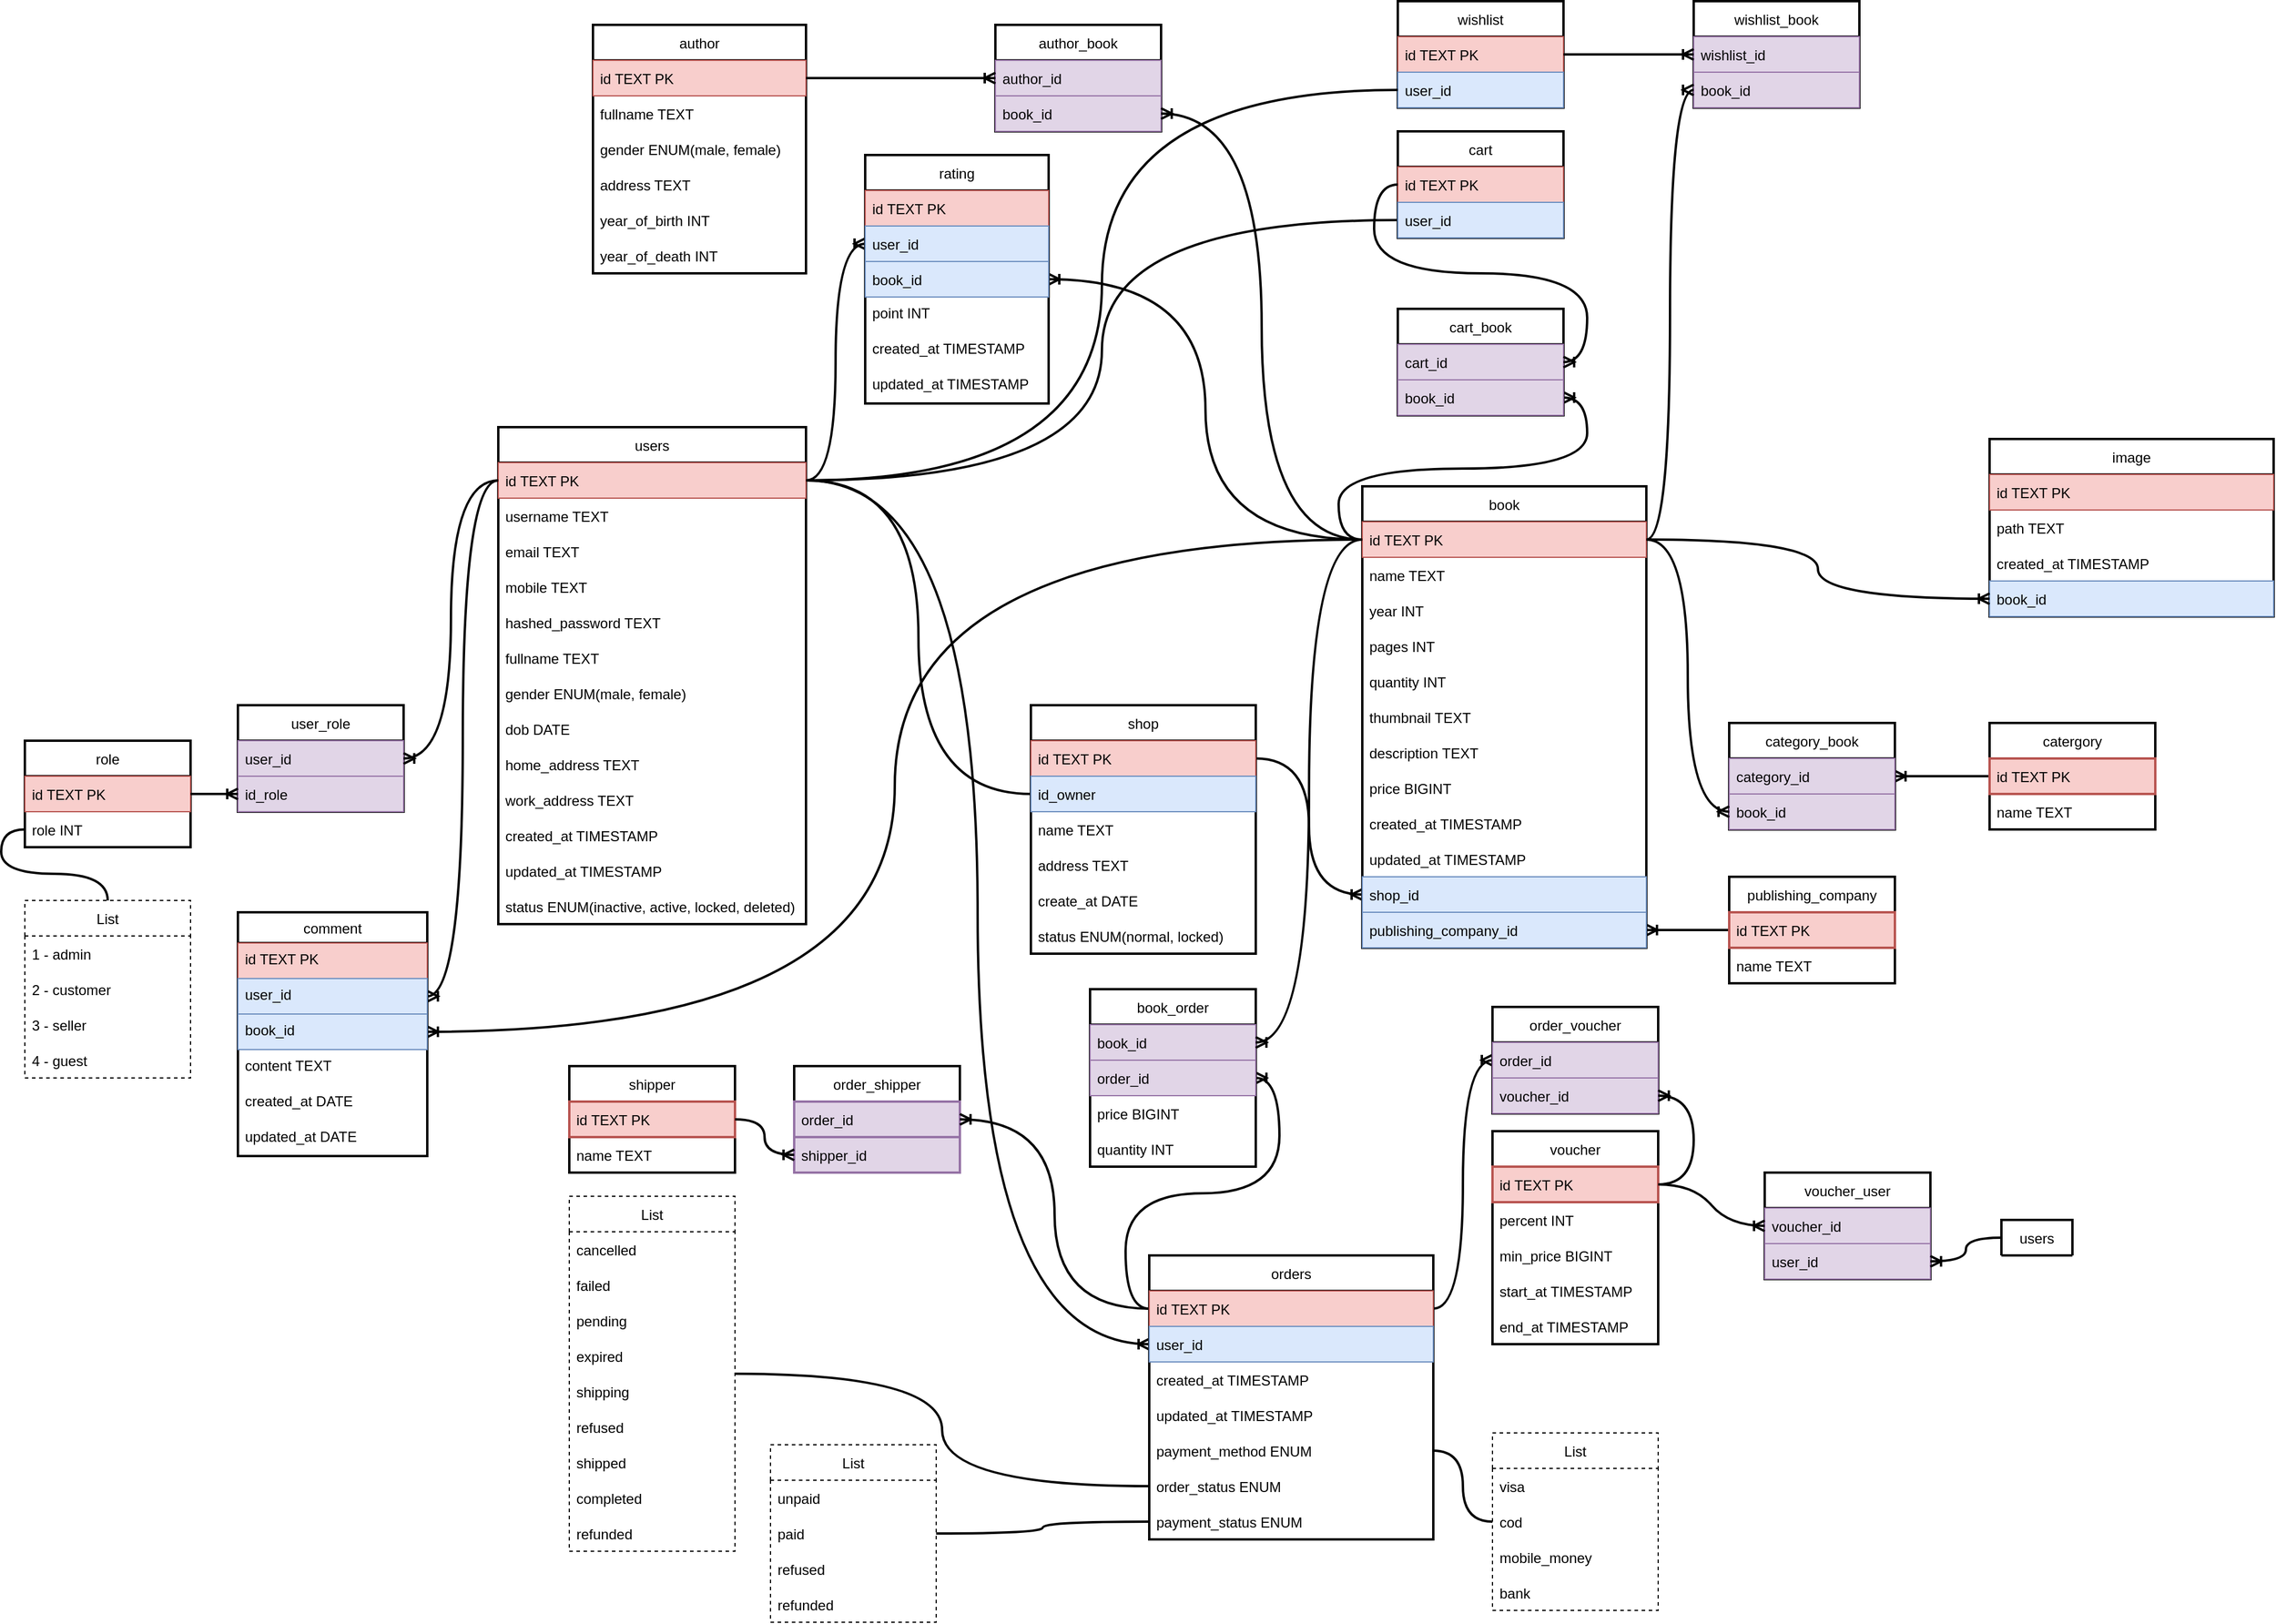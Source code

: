 <mxfile version="20.2.3" type="device"><diagram name="Basic design" id="xeyDcXVGqgxg6_OX3Zuc"><mxGraphModel dx="2277" dy="1372" grid="1" gridSize="10" guides="1" tooltips="1" connect="1" arrows="1" fold="1" page="1" pageScale="1" pageWidth="1169" pageHeight="827" math="0" shadow="0"><root><mxCell id="nEqRXM4K_B35qjbwBhtW-0"/><mxCell id="nEqRXM4K_B35qjbwBhtW-1" parent="nEqRXM4K_B35qjbwBhtW-0"/><mxCell id="nEqRXM4K_B35qjbwBhtW-4" style="edgeStyle=orthogonalEdgeStyle;jumpStyle=gap;orthogonalLoop=1;jettySize=auto;html=1;startArrow=none;startFill=0;endArrow=ERoneToMany;endFill=0;strokeWidth=2;rounded=0;curved=1;" parent="nEqRXM4K_B35qjbwBhtW-1" source="6zn08B61Vg0nzKtM48cT-1" target="KAwrIpsStwVdhyeGT-Li-1" edge="1"><mxGeometry relative="1" as="geometry"><mxPoint x="1110" y="135" as="targetPoint"/></mxGeometry></mxCell><mxCell id="nEqRXM4K_B35qjbwBhtW-5" style="edgeStyle=orthogonalEdgeStyle;jumpStyle=gap;orthogonalLoop=1;jettySize=auto;html=1;startArrow=none;startFill=0;endArrow=ERoneToMany;endFill=0;strokeWidth=2;entryX=0;entryY=0.5;entryDx=0;entryDy=0;rounded=0;curved=1;" parent="nEqRXM4K_B35qjbwBhtW-1" source="1F5qX5V7gjVEo8uUJHEB-6" target="1F5qX5V7gjVEo8uUJHEB-2" edge="1"><mxGeometry relative="1" as="geometry"/></mxCell><mxCell id="nEqRXM4K_B35qjbwBhtW-7" style="edgeStyle=orthogonalEdgeStyle;jumpStyle=gap;orthogonalLoop=1;jettySize=auto;html=1;entryX=1;entryY=0.5;entryDx=0;entryDy=0;startArrow=none;startFill=0;endArrow=ERoneToMany;endFill=0;strokeWidth=2;rounded=0;curved=1;" parent="nEqRXM4K_B35qjbwBhtW-1" source="1F5qX5V7gjVEo8uUJHEB-17" target="Ak6aTrRuTv46hlEzET8n-7" edge="1"><mxGeometry relative="1" as="geometry"/></mxCell><mxCell id="nEqRXM4K_B35qjbwBhtW-13" style="edgeStyle=orthogonalEdgeStyle;jumpStyle=gap;orthogonalLoop=1;jettySize=auto;html=1;startArrow=none;startFill=0;endArrow=ERoneToMany;endFill=0;strokeWidth=2;rounded=0;curved=1;" parent="nEqRXM4K_B35qjbwBhtW-1" source="F9fl3s7LjYXuMkFzi0VZ-11" target="1F5qX5V7gjVEo8uUJHEB-22" edge="1"><mxGeometry relative="1" as="geometry"/></mxCell><mxCell id="nEqRXM4K_B35qjbwBhtW-17" style="edgeStyle=orthogonalEdgeStyle;jumpStyle=gap;orthogonalLoop=1;jettySize=auto;html=1;startArrow=none;startFill=0;endArrow=none;endFill=0;strokeWidth=2;entryX=0;entryY=0.5;entryDx=0;entryDy=0;rounded=0;curved=1;" parent="nEqRXM4K_B35qjbwBhtW-1" source="Ak6aTrRuTv46hlEzET8n-23" target="Ak6aTrRuTv46hlEzET8n-17" edge="1"><mxGeometry relative="1" as="geometry"/></mxCell><mxCell id="nEqRXM4K_B35qjbwBhtW-19" style="edgeStyle=orthogonalEdgeStyle;jumpStyle=gap;orthogonalLoop=1;jettySize=auto;html=1;startArrow=none;startFill=0;endArrow=ERoneToMany;endFill=0;strokeWidth=2;entryX=1;entryY=0.5;entryDx=0;entryDy=0;rounded=0;curved=1;" parent="nEqRXM4K_B35qjbwBhtW-1" source="Ak6aTrRuTv46hlEzET8n-23" target="etswnL12-gUDMefsylmT-19" edge="1"><mxGeometry relative="1" as="geometry"/></mxCell><mxCell id="nEqRXM4K_B35qjbwBhtW-20" style="edgeStyle=orthogonalEdgeStyle;jumpStyle=gap;orthogonalLoop=1;jettySize=auto;html=1;startArrow=none;startFill=0;endArrow=ERoneToMany;endFill=0;strokeWidth=2;rounded=0;curved=1;" parent="nEqRXM4K_B35qjbwBhtW-1" source="Ak6aTrRuTv46hlEzET8n-23" target="Ak6aTrRuTv46hlEzET8n-5" edge="1"><mxGeometry relative="1" as="geometry"/></mxCell><mxCell id="nEqRXM4K_B35qjbwBhtW-21" style="edgeStyle=orthogonalEdgeStyle;jumpStyle=gap;orthogonalLoop=1;jettySize=auto;html=1;startArrow=none;startFill=0;endArrow=ERoneToMany;endFill=0;strokeWidth=2;rounded=0;curved=1;" parent="nEqRXM4K_B35qjbwBhtW-1" source="Ak6aTrRuTv46hlEzET8n-23" target="1F5qX5V7gjVEo8uUJHEB-7" edge="1"><mxGeometry relative="1" as="geometry"/></mxCell><mxCell id="nEqRXM4K_B35qjbwBhtW-23" style="edgeStyle=orthogonalEdgeStyle;jumpStyle=gap;orthogonalLoop=1;jettySize=auto;html=1;startArrow=none;startFill=0;endArrow=none;endFill=0;strokeWidth=2;entryX=0.5;entryY=0;entryDx=0;entryDy=0;rounded=0;curved=1;" parent="nEqRXM4K_B35qjbwBhtW-1" source="etswnL12-gUDMefsylmT-15" target="nEqRXM4K_B35qjbwBhtW-36" edge="1"><mxGeometry relative="1" as="geometry"><mxPoint x="-134" y="319" as="sourcePoint"/></mxGeometry></mxCell><mxCell id="nEqRXM4K_B35qjbwBhtW-25" style="edgeStyle=orthogonalEdgeStyle;jumpStyle=gap;orthogonalLoop=1;jettySize=auto;html=1;startArrow=none;startFill=0;endArrow=none;endFill=0;strokeWidth=2;rounded=0;curved=1;" parent="nEqRXM4K_B35qjbwBhtW-1" source="Ak6aTrRuTv46hlEzET8n-12" target="Ak6aTrRuTv46hlEzET8n-23" edge="1"><mxGeometry relative="1" as="geometry"/></mxCell><mxCell id="nEqRXM4K_B35qjbwBhtW-26" style="edgeStyle=orthogonalEdgeStyle;jumpStyle=gap;orthogonalLoop=1;jettySize=auto;html=1;startArrow=none;startFill=0;endArrow=ERoneToMany;endFill=0;strokeWidth=2;exitX=1;exitY=0.5;exitDx=0;exitDy=0;rounded=0;curved=1;" parent="nEqRXM4K_B35qjbwBhtW-1" source="Ak6aTrRuTv46hlEzET8n-10" target="1F5qX5V7gjVEo8uUJHEB-20" edge="1"><mxGeometry relative="1" as="geometry"><mxPoint x="510" y="280" as="targetPoint"/></mxGeometry></mxCell><mxCell id="nEqRXM4K_B35qjbwBhtW-29" style="edgeStyle=orthogonalEdgeStyle;jumpStyle=gap;orthogonalLoop=1;jettySize=auto;html=1;startArrow=ERoneToMany;startFill=0;endArrow=none;endFill=0;strokeWidth=2;exitX=1;exitY=0.5;exitDx=0;exitDy=0;rounded=0;curved=1;" parent="nEqRXM4K_B35qjbwBhtW-1" source="etswnL12-gUDMefsylmT-20" target="1F5qX5V7gjVEo8uUJHEB-17" edge="1"><mxGeometry relative="1" as="geometry"><mxPoint x="240" y="618" as="sourcePoint"/></mxGeometry></mxCell><mxCell id="nEqRXM4K_B35qjbwBhtW-31" style="edgeStyle=orthogonalEdgeStyle;jumpStyle=gap;orthogonalLoop=1;jettySize=auto;html=1;startArrow=none;startFill=0;endArrow=ERoneToMany;endFill=0;strokeWidth=2;rounded=0;curved=1;" parent="nEqRXM4K_B35qjbwBhtW-1" source="1F5qX5V7gjVEo8uUJHEB-17" target="6zn08B61Vg0nzKtM48cT-13" edge="1"><mxGeometry relative="1" as="geometry"><mxPoint x="580" y="316" as="sourcePoint"/></mxGeometry></mxCell><mxCell id="nEqRXM4K_B35qjbwBhtW-34" style="edgeStyle=orthogonalEdgeStyle;jumpStyle=gap;orthogonalLoop=1;jettySize=auto;html=1;startArrow=none;startFill=0;endArrow=ERoneToMany;endFill=0;strokeWidth=2;rounded=0;curved=1;" parent="nEqRXM4K_B35qjbwBhtW-1" source="1F5qX5V7gjVEo8uUJHEB-6" target="1F5qX5V7gjVEo8uUJHEB-30" edge="1"><mxGeometry relative="1" as="geometry"/></mxCell><mxCell id="nEqRXM4K_B35qjbwBhtW-36" value="List" style="swimlane;fontStyle=0;childLayout=stackLayout;horizontal=1;startSize=30;horizontalStack=0;resizeParent=1;resizeParentMax=0;resizeLast=0;collapsible=1;marginBottom=0;dashed=1;strokeWidth=1;fillColor=none;rounded=0;" parent="nEqRXM4K_B35qjbwBhtW-1" vertex="1"><mxGeometry x="-420" y="420" width="140" height="150" as="geometry"/></mxCell><mxCell id="nEqRXM4K_B35qjbwBhtW-38" value="1 - admin" style="text;strokeColor=none;fillColor=none;align=left;verticalAlign=middle;spacingLeft=4;spacingRight=4;overflow=hidden;points=[[0,0.5],[1,0.5]];portConstraint=eastwest;rotatable=0;dashed=1;rounded=0;" parent="nEqRXM4K_B35qjbwBhtW-36" vertex="1"><mxGeometry y="30" width="140" height="30" as="geometry"/></mxCell><mxCell id="nEqRXM4K_B35qjbwBhtW-37" value="2 - customer" style="text;strokeColor=none;fillColor=none;align=left;verticalAlign=middle;spacingLeft=4;spacingRight=4;overflow=hidden;points=[[0,0.5],[1,0.5]];portConstraint=eastwest;rotatable=0;dashed=1;rounded=0;" parent="nEqRXM4K_B35qjbwBhtW-36" vertex="1"><mxGeometry y="60" width="140" height="30" as="geometry"/></mxCell><mxCell id="nEqRXM4K_B35qjbwBhtW-40" value="3 - seller" style="text;strokeColor=none;fillColor=none;align=left;verticalAlign=middle;spacingLeft=4;spacingRight=4;overflow=hidden;points=[[0,0.5],[1,0.5]];portConstraint=eastwest;rotatable=0;dashed=1;rounded=0;" parent="nEqRXM4K_B35qjbwBhtW-36" vertex="1"><mxGeometry y="90" width="140" height="30" as="geometry"/></mxCell><mxCell id="U6_woB-MPLlVjReqZd-a-0" value="4 - guest" style="text;strokeColor=none;fillColor=none;align=left;verticalAlign=middle;spacingLeft=4;spacingRight=4;overflow=hidden;points=[[0,0.5],[1,0.5]];portConstraint=eastwest;rotatable=0;dashed=1;rounded=0;" parent="nEqRXM4K_B35qjbwBhtW-36" vertex="1"><mxGeometry y="120" width="140" height="30" as="geometry"/></mxCell><mxCell id="etswnL12-gUDMefsylmT-13" value="role" style="swimlane;fontStyle=0;childLayout=stackLayout;horizontal=1;startSize=30;horizontalStack=0;resizeParent=1;resizeParentMax=0;resizeLast=0;collapsible=1;marginBottom=0;strokeWidth=2;rounded=0;" parent="nEqRXM4K_B35qjbwBhtW-1" vertex="1"><mxGeometry x="-420" y="285" width="140" height="90" as="geometry"/></mxCell><mxCell id="etswnL12-gUDMefsylmT-14" value="id TEXT PK" style="text;strokeColor=#b85450;fillColor=#f8cecc;align=left;verticalAlign=middle;spacingLeft=4;spacingRight=4;overflow=hidden;points=[[0,0.5],[1,0.5]];portConstraint=eastwest;rotatable=0;labelBackgroundColor=none;rounded=0;" parent="etswnL12-gUDMefsylmT-13" vertex="1"><mxGeometry y="30" width="140" height="30" as="geometry"/></mxCell><mxCell id="etswnL12-gUDMefsylmT-15" value="role INT" style="text;strokeColor=none;fillColor=none;align=left;verticalAlign=middle;spacingLeft=4;spacingRight=4;overflow=hidden;points=[[0,0.5],[1,0.5]];portConstraint=eastwest;rotatable=0;rounded=0;" parent="etswnL12-gUDMefsylmT-13" vertex="1"><mxGeometry y="60" width="140" height="30" as="geometry"/></mxCell><mxCell id="etswnL12-gUDMefsylmT-17" value="comment" style="swimlane;fontStyle=0;childLayout=stackLayout;horizontal=1;startSize=26;horizontalStack=0;resizeParent=1;resizeParentMax=0;resizeLast=0;collapsible=1;marginBottom=0;align=center;fontSize=12;strokeWidth=2;rounded=0;" parent="nEqRXM4K_B35qjbwBhtW-1" vertex="1"><mxGeometry x="-240" y="430" width="160" height="206" as="geometry"/></mxCell><mxCell id="etswnL12-gUDMefsylmT-18" value="id TEXT PK" style="text;strokeColor=#b85450;fillColor=#f8cecc;spacingLeft=4;spacingRight=4;overflow=hidden;rotatable=0;points=[[0,0.5],[1,0.5]];portConstraint=eastwest;fontSize=12;rounded=0;" parent="etswnL12-gUDMefsylmT-17" vertex="1"><mxGeometry y="26" width="160" height="30" as="geometry"/></mxCell><mxCell id="etswnL12-gUDMefsylmT-19" value="user_id" style="text;strokeColor=#6c8ebf;fillColor=#dae8fc;spacingLeft=4;spacingRight=4;overflow=hidden;rotatable=0;points=[[0,0.5],[1,0.5]];portConstraint=eastwest;fontSize=12;rounded=0;" parent="etswnL12-gUDMefsylmT-17" vertex="1"><mxGeometry y="56" width="160" height="30" as="geometry"/></mxCell><mxCell id="etswnL12-gUDMefsylmT-20" value="book_id" style="text;strokeColor=#6c8ebf;fillColor=#dae8fc;spacingLeft=4;spacingRight=4;overflow=hidden;rotatable=0;points=[[0,0.5],[1,0.5]];portConstraint=eastwest;fontSize=12;rounded=0;" parent="etswnL12-gUDMefsylmT-17" vertex="1"><mxGeometry y="86" width="160" height="30" as="geometry"/></mxCell><mxCell id="Ak6aTrRuTv46hlEzET8n-0" value="content TEXT" style="text;strokeColor=none;fillColor=none;spacingLeft=4;spacingRight=4;overflow=hidden;rotatable=0;points=[[0,0.5],[1,0.5]];portConstraint=eastwest;fontSize=12;rounded=0;" parent="etswnL12-gUDMefsylmT-17" vertex="1"><mxGeometry y="116" width="160" height="30" as="geometry"/></mxCell><mxCell id="YOmFspAC-7Cphk4QJXRo-0" value="created_at DATE" style="text;strokeColor=none;fillColor=none;spacingLeft=4;spacingRight=4;overflow=hidden;rotatable=0;points=[[0,0.5],[1,0.5]];portConstraint=eastwest;fontSize=12;rounded=0;" parent="etswnL12-gUDMefsylmT-17" vertex="1"><mxGeometry y="146" width="160" height="30" as="geometry"/></mxCell><mxCell id="U6_woB-MPLlVjReqZd-a-1" value="updated_at DATE" style="text;strokeColor=none;fillColor=none;spacingLeft=4;spacingRight=4;overflow=hidden;rotatable=0;points=[[0,0.5],[1,0.5]];portConstraint=eastwest;fontSize=12;rounded=0;" parent="etswnL12-gUDMefsylmT-17" vertex="1"><mxGeometry y="176" width="160" height="30" as="geometry"/></mxCell><mxCell id="Ak6aTrRuTv46hlEzET8n-2" value="rating" style="swimlane;fontStyle=0;childLayout=stackLayout;horizontal=1;startSize=30;horizontalStack=0;resizeParent=1;resizeParentMax=0;resizeLast=0;collapsible=1;marginBottom=0;labelBackgroundColor=none;strokeWidth=2;treeFolding=0;swimlaneLine=1;rounded=0;" parent="nEqRXM4K_B35qjbwBhtW-1" vertex="1"><mxGeometry x="290" y="-210" width="155" height="210" as="geometry"><mxRectangle x="110" y="630" width="50" height="30" as="alternateBounds"/></mxGeometry></mxCell><mxCell id="Ak6aTrRuTv46hlEzET8n-4" value="id TEXT PK" style="text;strokeColor=#b85450;fillColor=#f8cecc;align=left;verticalAlign=middle;spacingLeft=4;spacingRight=4;overflow=hidden;points=[[0,0.5],[1,0.5]];portConstraint=eastwest;rotatable=0;labelBackgroundColor=none;rounded=0;" parent="Ak6aTrRuTv46hlEzET8n-2" vertex="1"><mxGeometry y="30" width="155" height="30" as="geometry"/></mxCell><mxCell id="Ak6aTrRuTv46hlEzET8n-5" value="user_id" style="text;strokeColor=#6c8ebf;fillColor=#dae8fc;align=left;verticalAlign=middle;spacingLeft=4;spacingRight=4;overflow=hidden;points=[[0,0.5],[1,0.5]];portConstraint=eastwest;rotatable=0;labelBackgroundColor=none;rounded=0;" parent="Ak6aTrRuTv46hlEzET8n-2" vertex="1"><mxGeometry y="60" width="155" height="30" as="geometry"/></mxCell><mxCell id="Ak6aTrRuTv46hlEzET8n-7" value="book_id" style="text;strokeColor=#6c8ebf;fillColor=#dae8fc;align=left;verticalAlign=middle;spacingLeft=4;spacingRight=4;overflow=hidden;points=[[0,0.5],[1,0.5]];portConstraint=eastwest;rotatable=0;labelBackgroundColor=none;rounded=0;" parent="Ak6aTrRuTv46hlEzET8n-2" vertex="1"><mxGeometry y="90" width="155" height="30" as="geometry"/></mxCell><mxCell id="Ak6aTrRuTv46hlEzET8n-8" value="point INT" style="text;strokeColor=none;fillColor=none;spacingLeft=4;spacingRight=4;overflow=hidden;rotatable=0;points=[[0,0.5],[1,0.5]];portConstraint=eastwest;fontSize=12;rounded=0;" parent="Ak6aTrRuTv46hlEzET8n-2" vertex="1"><mxGeometry y="120" width="155" height="30" as="geometry"/></mxCell><mxCell id="YOmFspAC-7Cphk4QJXRo-1" value="created_at TIMESTAMP" style="text;strokeColor=none;fillColor=none;spacingLeft=4;spacingRight=4;overflow=hidden;rotatable=0;points=[[0,0.5],[1,0.5]];portConstraint=eastwest;fontSize=12;rounded=0;" parent="Ak6aTrRuTv46hlEzET8n-2" vertex="1"><mxGeometry y="150" width="155" height="30" as="geometry"/></mxCell><mxCell id="U6_woB-MPLlVjReqZd-a-3" value="updated_at TIMESTAMP" style="text;strokeColor=none;fillColor=none;spacingLeft=4;spacingRight=4;overflow=hidden;rotatable=0;points=[[0,0.5],[1,0.5]];portConstraint=eastwest;fontSize=12;rounded=0;" parent="Ak6aTrRuTv46hlEzET8n-2" vertex="1"><mxGeometry y="180" width="155" height="30" as="geometry"/></mxCell><mxCell id="Ak6aTrRuTv46hlEzET8n-9" value="shop" style="swimlane;fontStyle=0;childLayout=stackLayout;horizontal=1;startSize=30;horizontalStack=0;resizeParent=1;resizeParentMax=0;resizeLast=0;collapsible=1;marginBottom=0;labelBackgroundColor=none;strokeColor=default;strokeWidth=2;fillColor=none;rounded=0;" parent="nEqRXM4K_B35qjbwBhtW-1" vertex="1"><mxGeometry x="430" y="255" width="190" height="210" as="geometry"/></mxCell><mxCell id="Ak6aTrRuTv46hlEzET8n-10" value="id TEXT PK" style="text;strokeColor=#b85450;fillColor=#f8cecc;align=left;verticalAlign=middle;spacingLeft=4;spacingRight=4;overflow=hidden;points=[[0,0.5],[1,0.5]];portConstraint=eastwest;rotatable=0;labelBackgroundColor=none;rounded=0;" parent="Ak6aTrRuTv46hlEzET8n-9" vertex="1"><mxGeometry y="30" width="190" height="30" as="geometry"/></mxCell><mxCell id="Ak6aTrRuTv46hlEzET8n-12" value="id_owner" style="text;strokeColor=#6c8ebf;fillColor=#dae8fc;align=left;verticalAlign=middle;spacingLeft=4;spacingRight=4;overflow=hidden;points=[[0,0.5],[1,0.5]];portConstraint=eastwest;rotatable=0;labelBackgroundColor=none;rounded=0;" parent="Ak6aTrRuTv46hlEzET8n-9" vertex="1"><mxGeometry y="60" width="190" height="30" as="geometry"/></mxCell><mxCell id="Ak6aTrRuTv46hlEzET8n-11" value="name TEXT" style="text;strokeColor=none;fillColor=none;align=left;verticalAlign=middle;spacingLeft=4;spacingRight=4;overflow=hidden;points=[[0,0.5],[1,0.5]];portConstraint=eastwest;rotatable=0;labelBackgroundColor=none;rounded=0;" parent="Ak6aTrRuTv46hlEzET8n-9" vertex="1"><mxGeometry y="90" width="190" height="30" as="geometry"/></mxCell><mxCell id="n8fXf1P5-NHO7-f7hZzk-0" value="address TEXT" style="text;strokeColor=none;fillColor=none;align=left;verticalAlign=middle;spacingLeft=4;spacingRight=4;overflow=hidden;points=[[0,0.5],[1,0.5]];portConstraint=eastwest;rotatable=0;labelBackgroundColor=none;rounded=0;" parent="Ak6aTrRuTv46hlEzET8n-9" vertex="1"><mxGeometry y="120" width="190" height="30" as="geometry"/></mxCell><mxCell id="xlmNndLky2t6jd6LRRZP-0" value="create_at DATE" style="text;strokeColor=none;fillColor=none;align=left;verticalAlign=middle;spacingLeft=4;spacingRight=4;overflow=hidden;points=[[0,0.5],[1,0.5]];portConstraint=eastwest;rotatable=0;labelBackgroundColor=none;rounded=0;" parent="Ak6aTrRuTv46hlEzET8n-9" vertex="1"><mxGeometry y="150" width="190" height="30" as="geometry"/></mxCell><mxCell id="Ak6aTrRuTv46hlEzET8n-13" value="status ENUM(normal, locked)" style="text;strokeColor=none;fillColor=none;align=left;verticalAlign=middle;spacingLeft=4;spacingRight=4;overflow=hidden;points=[[0,0.5],[1,0.5]];portConstraint=eastwest;rotatable=0;labelBackgroundColor=none;rounded=0;" parent="Ak6aTrRuTv46hlEzET8n-9" vertex="1"><mxGeometry y="180" width="190" height="30" as="geometry"/></mxCell><mxCell id="Ak6aTrRuTv46hlEzET8n-14" value="cart" style="swimlane;fontStyle=0;childLayout=stackLayout;horizontal=1;startSize=30;horizontalStack=0;resizeParent=1;resizeParentMax=0;resizeLast=0;collapsible=1;marginBottom=0;labelBackgroundColor=none;strokeColor=default;strokeWidth=2;fillColor=none;rounded=0;" parent="nEqRXM4K_B35qjbwBhtW-1" vertex="1"><mxGeometry x="740" y="-230" width="140" height="90" as="geometry"/></mxCell><mxCell id="Ak6aTrRuTv46hlEzET8n-15" value="id TEXT PK" style="text;strokeColor=#b85450;fillColor=#f8cecc;align=left;verticalAlign=middle;spacingLeft=4;spacingRight=4;overflow=hidden;points=[[0,0.5],[1,0.5]];portConstraint=eastwest;rotatable=0;labelBackgroundColor=none;rounded=0;" parent="Ak6aTrRuTv46hlEzET8n-14" vertex="1"><mxGeometry y="30" width="140" height="30" as="geometry"/></mxCell><mxCell id="Ak6aTrRuTv46hlEzET8n-17" value="user_id" style="text;strokeColor=#6c8ebf;fillColor=#dae8fc;align=left;verticalAlign=middle;spacingLeft=4;spacingRight=4;overflow=hidden;points=[[0,0.5],[1,0.5]];portConstraint=eastwest;rotatable=0;labelBackgroundColor=none;rounded=0;" parent="Ak6aTrRuTv46hlEzET8n-14" vertex="1"><mxGeometry y="60" width="140" height="30" as="geometry"/></mxCell><mxCell id="Ak6aTrRuTv46hlEzET8n-22" value="users" style="swimlane;fontStyle=0;childLayout=stackLayout;horizontal=1;startSize=30;horizontalStack=0;resizeParent=1;resizeParentMax=0;resizeLast=0;collapsible=1;marginBottom=0;labelBackgroundColor=none;strokeWidth=2;swimlaneFillColor=none;rounded=0;" parent="nEqRXM4K_B35qjbwBhtW-1" vertex="1"><mxGeometry x="-20" y="20" width="260" height="420" as="geometry"/></mxCell><mxCell id="Ak6aTrRuTv46hlEzET8n-23" value="id TEXT PK" style="text;strokeColor=#b85450;fillColor=#f8cecc;align=left;verticalAlign=middle;spacingLeft=4;spacingRight=4;overflow=hidden;points=[[0,0.5],[1,0.5]];portConstraint=eastwest;rotatable=0;labelBackgroundColor=none;rounded=0;" parent="Ak6aTrRuTv46hlEzET8n-22" vertex="1"><mxGeometry y="30" width="260" height="30" as="geometry"/></mxCell><mxCell id="Ak6aTrRuTv46hlEzET8n-24" value="username TEXT" style="text;strokeColor=none;fillColor=none;align=left;verticalAlign=middle;spacingLeft=4;spacingRight=4;overflow=hidden;points=[[0,0.5],[1,0.5]];portConstraint=eastwest;rotatable=0;labelBackgroundColor=none;rounded=0;" parent="Ak6aTrRuTv46hlEzET8n-22" vertex="1"><mxGeometry y="60" width="260" height="30" as="geometry"/></mxCell><mxCell id="Ak6aTrRuTv46hlEzET8n-25" value="email TEXT" style="text;strokeColor=none;fillColor=none;align=left;verticalAlign=middle;spacingLeft=4;spacingRight=4;overflow=hidden;points=[[0,0.5],[1,0.5]];portConstraint=eastwest;rotatable=0;labelBackgroundColor=none;rounded=0;" parent="Ak6aTrRuTv46hlEzET8n-22" vertex="1"><mxGeometry y="90" width="260" height="30" as="geometry"/></mxCell><mxCell id="Ak6aTrRuTv46hlEzET8n-26" value="mobile TEXT" style="text;strokeColor=none;fillColor=none;align=left;verticalAlign=middle;spacingLeft=4;spacingRight=4;overflow=hidden;points=[[0,0.5],[1,0.5]];portConstraint=eastwest;rotatable=0;labelBackgroundColor=none;rounded=0;" parent="Ak6aTrRuTv46hlEzET8n-22" vertex="1"><mxGeometry y="120" width="260" height="30" as="geometry"/></mxCell><mxCell id="Ak6aTrRuTv46hlEzET8n-32" value="hashed_password TEXT" style="text;strokeColor=none;fillColor=none;align=left;verticalAlign=middle;spacingLeft=4;spacingRight=4;overflow=hidden;points=[[0,0.5],[1,0.5]];portConstraint=eastwest;rotatable=0;labelBackgroundColor=none;rounded=0;" parent="Ak6aTrRuTv46hlEzET8n-22" vertex="1"><mxGeometry y="150" width="260" height="30" as="geometry"/></mxCell><mxCell id="Ak6aTrRuTv46hlEzET8n-33" value="fullname TEXT" style="text;strokeColor=none;fillColor=none;align=left;verticalAlign=middle;spacingLeft=4;spacingRight=4;overflow=hidden;points=[[0,0.5],[1,0.5]];portConstraint=eastwest;rotatable=0;labelBackgroundColor=none;rounded=0;" parent="Ak6aTrRuTv46hlEzET8n-22" vertex="1"><mxGeometry y="180" width="260" height="30" as="geometry"/></mxCell><mxCell id="Ak6aTrRuTv46hlEzET8n-34" value="gender ENUM(male, female)" style="text;strokeColor=none;fillColor=none;align=left;verticalAlign=middle;spacingLeft=4;spacingRight=4;overflow=hidden;points=[[0,0.5],[1,0.5]];portConstraint=eastwest;rotatable=0;labelBackgroundColor=none;rounded=0;" parent="Ak6aTrRuTv46hlEzET8n-22" vertex="1"><mxGeometry y="210" width="260" height="30" as="geometry"/></mxCell><mxCell id="Ak6aTrRuTv46hlEzET8n-35" value="dob DATE" style="text;strokeColor=none;fillColor=none;align=left;verticalAlign=middle;spacingLeft=4;spacingRight=4;overflow=hidden;points=[[0,0.5],[1,0.5]];portConstraint=eastwest;rotatable=0;labelBackgroundColor=none;rounded=0;" parent="Ak6aTrRuTv46hlEzET8n-22" vertex="1"><mxGeometry y="240" width="260" height="30" as="geometry"/></mxCell><mxCell id="AybmDH8f2ct6ZBYGB1Py-0" value="home_address TEXT" style="text;strokeColor=none;fillColor=none;align=left;verticalAlign=middle;spacingLeft=4;spacingRight=4;overflow=hidden;points=[[0,0.5],[1,0.5]];portConstraint=eastwest;rotatable=0;labelBackgroundColor=none;rounded=0;" parent="Ak6aTrRuTv46hlEzET8n-22" vertex="1"><mxGeometry y="270" width="260" height="30" as="geometry"/></mxCell><mxCell id="AybmDH8f2ct6ZBYGB1Py-1" value="work_address TEXT" style="text;strokeColor=none;fillColor=none;align=left;verticalAlign=middle;spacingLeft=4;spacingRight=4;overflow=hidden;points=[[0,0.5],[1,0.5]];portConstraint=eastwest;rotatable=0;labelBackgroundColor=none;rounded=0;" parent="Ak6aTrRuTv46hlEzET8n-22" vertex="1"><mxGeometry y="300" width="260" height="30" as="geometry"/></mxCell><mxCell id="Ak6aTrRuTv46hlEzET8n-36" value="created_at TIMESTAMP" style="text;strokeColor=none;fillColor=none;align=left;verticalAlign=middle;spacingLeft=4;spacingRight=4;overflow=hidden;points=[[0,0.5],[1,0.5]];portConstraint=eastwest;rotatable=0;labelBackgroundColor=none;rounded=0;" parent="Ak6aTrRuTv46hlEzET8n-22" vertex="1"><mxGeometry y="330" width="260" height="30" as="geometry"/></mxCell><mxCell id="U6_woB-MPLlVjReqZd-a-2" value="updated_at TIMESTAMP" style="text;strokeColor=none;fillColor=none;align=left;verticalAlign=middle;spacingLeft=4;spacingRight=4;overflow=hidden;points=[[0,0.5],[1,0.5]];portConstraint=eastwest;rotatable=0;labelBackgroundColor=none;rounded=0;" parent="Ak6aTrRuTv46hlEzET8n-22" vertex="1"><mxGeometry y="360" width="260" height="30" as="geometry"/></mxCell><mxCell id="F9fl3s7LjYXuMkFzi0VZ-5" value="status ENUM(inactive, active, locked, deleted)" style="text;strokeColor=none;fillColor=none;align=left;verticalAlign=middle;spacingLeft=4;spacingRight=4;overflow=hidden;points=[[0,0.5],[1,0.5]];portConstraint=eastwest;rotatable=0;labelBackgroundColor=none;rounded=0;" parent="Ak6aTrRuTv46hlEzET8n-22" vertex="1"><mxGeometry y="390" width="260" height="30" as="geometry"/></mxCell><mxCell id="F9fl3s7LjYXuMkFzi0VZ-0" value="user_role" style="swimlane;fontStyle=0;childLayout=stackLayout;horizontal=1;startSize=30;horizontalStack=0;resizeParent=1;resizeParentMax=0;resizeLast=0;collapsible=1;marginBottom=0;strokeWidth=2;perimeterSpacing=1;rounded=0;" parent="nEqRXM4K_B35qjbwBhtW-1" vertex="1"><mxGeometry x="-240" y="255" width="140" height="90" as="geometry"/></mxCell><mxCell id="F9fl3s7LjYXuMkFzi0VZ-1" value="user_id" style="text;strokeColor=#9673a6;fillColor=#e1d5e7;align=left;verticalAlign=middle;spacingLeft=4;spacingRight=4;overflow=hidden;points=[[0,0.5],[1,0.5]];portConstraint=eastwest;rotatable=0;labelBackgroundColor=none;rounded=0;" parent="F9fl3s7LjYXuMkFzi0VZ-0" vertex="1"><mxGeometry y="30" width="140" height="30" as="geometry"/></mxCell><mxCell id="F9fl3s7LjYXuMkFzi0VZ-2" value="id_role" style="text;strokeColor=#9673a6;fillColor=#e1d5e7;align=left;verticalAlign=middle;spacingLeft=4;spacingRight=4;overflow=hidden;points=[[0,0.5],[1,0.5]];portConstraint=eastwest;rotatable=0;labelBackgroundColor=none;rounded=0;" parent="F9fl3s7LjYXuMkFzi0VZ-0" vertex="1"><mxGeometry y="60" width="140" height="30" as="geometry"/></mxCell><mxCell id="F9fl3s7LjYXuMkFzi0VZ-4" style="edgeStyle=orthogonalEdgeStyle;orthogonalLoop=1;jettySize=auto;html=1;startArrow=ERoneToMany;startFill=0;strokeWidth=2;endArrow=none;endFill=0;rounded=0;curved=1;" parent="nEqRXM4K_B35qjbwBhtW-1" source="F9fl3s7LjYXuMkFzi0VZ-1" target="Ak6aTrRuTv46hlEzET8n-23" edge="1"><mxGeometry relative="1" as="geometry"/></mxCell><mxCell id="nEqRXM4K_B35qjbwBhtW-18" style="edgeStyle=orthogonalEdgeStyle;jumpStyle=gap;orthogonalLoop=1;jettySize=auto;html=1;startArrow=none;startFill=0;endArrow=ERoneToMany;endFill=0;strokeWidth=2;entryX=0;entryY=0.5;entryDx=0;entryDy=0;rounded=0;curved=1;" parent="nEqRXM4K_B35qjbwBhtW-1" source="etswnL12-gUDMefsylmT-14" target="F9fl3s7LjYXuMkFzi0VZ-2" edge="1"><mxGeometry relative="1" as="geometry"><mxPoint x="20" y="304" as="sourcePoint"/></mxGeometry></mxCell><mxCell id="F9fl3s7LjYXuMkFzi0VZ-6" value="shipper" style="swimlane;fontStyle=0;childLayout=stackLayout;horizontal=1;startSize=30;horizontalStack=0;resizeParent=1;resizeParentMax=0;resizeLast=0;collapsible=1;marginBottom=0;strokeColor=default;strokeWidth=2;rounded=0;" parent="nEqRXM4K_B35qjbwBhtW-1" vertex="1"><mxGeometry x="40" y="560" width="140" height="90" as="geometry"/></mxCell><mxCell id="F9fl3s7LjYXuMkFzi0VZ-7" value="id TEXT PK" style="text;strokeColor=#b85450;fillColor=#f8cecc;align=left;verticalAlign=middle;spacingLeft=4;spacingRight=4;overflow=hidden;points=[[0,0.5],[1,0.5]];portConstraint=eastwest;rotatable=0;strokeWidth=2;rounded=0;" parent="F9fl3s7LjYXuMkFzi0VZ-6" vertex="1"><mxGeometry y="30" width="140" height="30" as="geometry"/></mxCell><mxCell id="F9fl3s7LjYXuMkFzi0VZ-8" value="name TEXT" style="text;strokeColor=none;fillColor=none;align=left;verticalAlign=middle;spacingLeft=4;spacingRight=4;overflow=hidden;points=[[0,0.5],[1,0.5]];portConstraint=eastwest;rotatable=0;strokeWidth=2;rounded=0;" parent="F9fl3s7LjYXuMkFzi0VZ-6" vertex="1"><mxGeometry y="60" width="140" height="30" as="geometry"/></mxCell><mxCell id="F9fl3s7LjYXuMkFzi0VZ-10" value="publishing_company" style="swimlane;fontStyle=0;childLayout=stackLayout;horizontal=1;startSize=30;horizontalStack=0;resizeParent=1;resizeParentMax=0;resizeLast=0;collapsible=1;marginBottom=0;strokeColor=default;strokeWidth=2;rounded=0;" parent="nEqRXM4K_B35qjbwBhtW-1" vertex="1"><mxGeometry x="1020" y="400" width="140" height="90" as="geometry"/></mxCell><mxCell id="F9fl3s7LjYXuMkFzi0VZ-11" value="id TEXT PK" style="text;strokeColor=#b85450;fillColor=#f8cecc;align=left;verticalAlign=middle;spacingLeft=4;spacingRight=4;overflow=hidden;points=[[0,0.5],[1,0.5]];portConstraint=eastwest;rotatable=0;strokeWidth=2;rounded=0;" parent="F9fl3s7LjYXuMkFzi0VZ-10" vertex="1"><mxGeometry y="30" width="140" height="30" as="geometry"/></mxCell><mxCell id="F9fl3s7LjYXuMkFzi0VZ-12" value="name TEXT" style="text;strokeColor=none;fillColor=none;align=left;verticalAlign=middle;spacingLeft=4;spacingRight=4;overflow=hidden;points=[[0,0.5],[1,0.5]];portConstraint=eastwest;rotatable=0;strokeWidth=2;rounded=0;" parent="F9fl3s7LjYXuMkFzi0VZ-10" vertex="1"><mxGeometry y="60" width="140" height="30" as="geometry"/></mxCell><mxCell id="6zn08B61Vg0nzKtM48cT-0" value="catergory" style="swimlane;fontStyle=0;childLayout=stackLayout;horizontal=1;startSize=30;horizontalStack=0;resizeParent=1;resizeParentMax=0;resizeLast=0;collapsible=1;marginBottom=0;strokeColor=default;strokeWidth=2;rounded=0;" parent="nEqRXM4K_B35qjbwBhtW-1" vertex="1"><mxGeometry x="1240" y="270" width="140" height="90" as="geometry"/></mxCell><mxCell id="6zn08B61Vg0nzKtM48cT-1" value="id TEXT PK" style="text;strokeColor=#b85450;fillColor=#f8cecc;align=left;verticalAlign=middle;spacingLeft=4;spacingRight=4;overflow=hidden;points=[[0,0.5],[1,0.5]];portConstraint=eastwest;rotatable=0;strokeWidth=2;rounded=0;" parent="6zn08B61Vg0nzKtM48cT-0" vertex="1"><mxGeometry y="30" width="140" height="30" as="geometry"/></mxCell><mxCell id="6zn08B61Vg0nzKtM48cT-2" value="name TEXT" style="text;strokeColor=none;fillColor=none;align=left;verticalAlign=middle;spacingLeft=4;spacingRight=4;overflow=hidden;points=[[0,0.5],[1,0.5]];portConstraint=eastwest;rotatable=0;strokeWidth=2;rounded=0;" parent="6zn08B61Vg0nzKtM48cT-0" vertex="1"><mxGeometry y="60" width="140" height="30" as="geometry"/></mxCell><mxCell id="6zn08B61Vg0nzKtM48cT-11" value="cart_book" style="swimlane;fontStyle=0;childLayout=stackLayout;horizontal=1;startSize=30;horizontalStack=0;resizeParent=1;resizeParentMax=0;resizeLast=0;collapsible=1;marginBottom=0;labelBackgroundColor=none;strokeWidth=2;rounded=0;" parent="nEqRXM4K_B35qjbwBhtW-1" vertex="1"><mxGeometry x="740" y="-80" width="140" height="90" as="geometry"/></mxCell><mxCell id="6zn08B61Vg0nzKtM48cT-12" value="cart_id" style="text;strokeColor=#9673a6;fillColor=#e1d5e7;align=left;verticalAlign=middle;spacingLeft=4;spacingRight=4;overflow=hidden;points=[[0,0.5],[1,0.5]];portConstraint=eastwest;rotatable=0;labelBackgroundColor=none;rounded=0;" parent="6zn08B61Vg0nzKtM48cT-11" vertex="1"><mxGeometry y="30" width="140" height="30" as="geometry"/></mxCell><mxCell id="6zn08B61Vg0nzKtM48cT-13" value="book_id" style="text;strokeColor=#9673a6;fillColor=#e1d5e7;align=left;verticalAlign=middle;spacingLeft=4;spacingRight=4;overflow=hidden;points=[[0,0.5],[1,0.5]];portConstraint=eastwest;rotatable=0;labelBackgroundColor=none;rounded=0;" parent="6zn08B61Vg0nzKtM48cT-11" vertex="1"><mxGeometry y="60" width="140" height="30" as="geometry"/></mxCell><mxCell id="6zn08B61Vg0nzKtM48cT-14" style="edgeStyle=orthogonalEdgeStyle;jumpStyle=gap;orthogonalLoop=1;jettySize=auto;html=1;startArrow=none;startFill=0;endArrow=ERoneToMany;endFill=0;strokeWidth=2;rounded=0;curved=1;" parent="nEqRXM4K_B35qjbwBhtW-1" source="Ak6aTrRuTv46hlEzET8n-15" target="6zn08B61Vg0nzKtM48cT-12" edge="1"><mxGeometry relative="1" as="geometry"><mxPoint x="812.5" y="243.04" as="targetPoint"/><mxPoint x="605" y="105" as="sourcePoint"/></mxGeometry></mxCell><mxCell id="6zn08B61Vg0nzKtM48cT-15" value="order_shipper" style="swimlane;fontStyle=0;childLayout=stackLayout;horizontal=1;startSize=30;horizontalStack=0;resizeParent=1;resizeParentMax=0;resizeLast=0;collapsible=1;marginBottom=0;strokeWidth=2;rounded=0;" parent="nEqRXM4K_B35qjbwBhtW-1" vertex="1"><mxGeometry x="230" y="560" width="140" height="90" as="geometry"/></mxCell><mxCell id="6zn08B61Vg0nzKtM48cT-16" value="order_id" style="text;strokeColor=#9673a6;fillColor=#e1d5e7;align=left;verticalAlign=middle;spacingLeft=4;spacingRight=4;overflow=hidden;points=[[0,0.5],[1,0.5]];portConstraint=eastwest;rotatable=0;strokeWidth=2;rounded=0;" parent="6zn08B61Vg0nzKtM48cT-15" vertex="1"><mxGeometry y="30" width="140" height="30" as="geometry"/></mxCell><mxCell id="6zn08B61Vg0nzKtM48cT-17" value="shipper_id" style="text;strokeColor=#9673a6;fillColor=#e1d5e7;align=left;verticalAlign=middle;spacingLeft=4;spacingRight=4;overflow=hidden;points=[[0,0.5],[1,0.5]];portConstraint=eastwest;rotatable=0;strokeWidth=2;rounded=0;" parent="6zn08B61Vg0nzKtM48cT-15" vertex="1"><mxGeometry y="60" width="140" height="30" as="geometry"/></mxCell><mxCell id="6zn08B61Vg0nzKtM48cT-18" style="edgeStyle=orthogonalEdgeStyle;jumpStyle=gap;orthogonalLoop=1;jettySize=auto;html=1;startArrow=none;startFill=0;endArrow=ERoneToMany;endFill=0;strokeWidth=2;rounded=0;curved=1;" parent="nEqRXM4K_B35qjbwBhtW-1" source="1F5qX5V7gjVEo8uUJHEB-6" target="6zn08B61Vg0nzKtM48cT-16" edge="1"><mxGeometry relative="1" as="geometry"><mxPoint x="670" y="600" as="sourcePoint"/><mxPoint x="820" y="837" as="targetPoint"/></mxGeometry></mxCell><mxCell id="O9kJegiY3QXJfehNuK7j-0" value="voucher" style="swimlane;fontStyle=0;childLayout=stackLayout;horizontal=1;startSize=30;horizontalStack=0;resizeParent=1;resizeParentMax=0;resizeLast=0;collapsible=1;marginBottom=0;strokeColor=default;strokeWidth=2;rounded=0;" parent="nEqRXM4K_B35qjbwBhtW-1" vertex="1"><mxGeometry x="820" y="615" width="140" height="180" as="geometry"/></mxCell><mxCell id="O9kJegiY3QXJfehNuK7j-1" value="id TEXT PK" style="text;strokeColor=#b85450;fillColor=#f8cecc;align=left;verticalAlign=middle;spacingLeft=4;spacingRight=4;overflow=hidden;points=[[0,0.5],[1,0.5]];portConstraint=eastwest;rotatable=0;strokeWidth=2;rounded=0;" parent="O9kJegiY3QXJfehNuK7j-0" vertex="1"><mxGeometry y="30" width="140" height="30" as="geometry"/></mxCell><mxCell id="O9kJegiY3QXJfehNuK7j-3" value="percent INT" style="text;strokeColor=none;fillColor=none;align=left;verticalAlign=middle;spacingLeft=4;spacingRight=4;overflow=hidden;points=[[0,0.5],[1,0.5]];portConstraint=eastwest;rotatable=0;strokeWidth=2;rounded=0;" parent="O9kJegiY3QXJfehNuK7j-0" vertex="1"><mxGeometry y="60" width="140" height="30" as="geometry"/></mxCell><mxCell id="1F5qX5V7gjVEo8uUJHEB-0" value="min_price BIGINT" style="text;strokeColor=none;fillColor=none;align=left;verticalAlign=middle;spacingLeft=4;spacingRight=4;overflow=hidden;points=[[0,0.5],[1,0.5]];portConstraint=eastwest;rotatable=0;strokeWidth=2;rounded=0;" parent="O9kJegiY3QXJfehNuK7j-0" vertex="1"><mxGeometry y="90" width="140" height="30" as="geometry"/></mxCell><mxCell id="O9kJegiY3QXJfehNuK7j-4" value="start_at TIMESTAMP" style="text;strokeColor=none;fillColor=none;align=left;verticalAlign=middle;spacingLeft=4;spacingRight=4;overflow=hidden;points=[[0,0.5],[1,0.5]];portConstraint=eastwest;rotatable=0;strokeWidth=2;rounded=0;" parent="O9kJegiY3QXJfehNuK7j-0" vertex="1"><mxGeometry y="120" width="140" height="30" as="geometry"/></mxCell><mxCell id="O9kJegiY3QXJfehNuK7j-5" value="end_at TIMESTAMP" style="text;strokeColor=none;fillColor=none;align=left;verticalAlign=middle;spacingLeft=4;spacingRight=4;overflow=hidden;points=[[0,0.5],[1,0.5]];portConstraint=eastwest;rotatable=0;strokeWidth=2;rounded=0;" parent="O9kJegiY3QXJfehNuK7j-0" vertex="1"><mxGeometry y="150" width="140" height="30" as="geometry"/></mxCell><mxCell id="1F5qX5V7gjVEo8uUJHEB-1" value="order_voucher" style="swimlane;fontStyle=0;childLayout=stackLayout;horizontal=1;startSize=30;horizontalStack=0;resizeParent=1;resizeParentMax=0;resizeLast=0;collapsible=1;marginBottom=0;strokeWidth=2;glass=0;shadow=0;rounded=0;" parent="nEqRXM4K_B35qjbwBhtW-1" vertex="1"><mxGeometry x="820" y="510" width="140" height="90" as="geometry"/></mxCell><mxCell id="1F5qX5V7gjVEo8uUJHEB-2" value="order_id" style="text;strokeColor=#9673a6;fillColor=#e1d5e7;align=left;verticalAlign=middle;spacingLeft=4;spacingRight=4;overflow=hidden;points=[[0,0.5],[1,0.5]];portConstraint=eastwest;rotatable=0;rounded=0;" parent="1F5qX5V7gjVEo8uUJHEB-1" vertex="1"><mxGeometry y="30" width="140" height="30" as="geometry"/></mxCell><mxCell id="1F5qX5V7gjVEo8uUJHEB-3" value="voucher_id" style="text;strokeColor=#9673a6;fillColor=#e1d5e7;align=left;verticalAlign=middle;spacingLeft=4;spacingRight=4;overflow=hidden;points=[[0,0.5],[1,0.5]];portConstraint=eastwest;rotatable=0;rounded=0;" parent="1F5qX5V7gjVEo8uUJHEB-1" vertex="1"><mxGeometry y="60" width="140" height="30" as="geometry"/></mxCell><mxCell id="1F5qX5V7gjVEo8uUJHEB-4" style="jumpStyle=gap;orthogonalLoop=1;jettySize=auto;html=1;startArrow=none;startFill=0;endArrow=ERoneToMany;endFill=0;strokeWidth=2;entryX=1;entryY=0.5;entryDx=0;entryDy=0;edgeStyle=entityRelationEdgeStyle;elbow=vertical;rounded=0;curved=1;" parent="nEqRXM4K_B35qjbwBhtW-1" source="O9kJegiY3QXJfehNuK7j-1" target="1F5qX5V7gjVEo8uUJHEB-3" edge="1"><mxGeometry relative="1" as="geometry"><mxPoint x="900" y="515" as="sourcePoint"/><mxPoint x="670" y="567.5" as="targetPoint"/></mxGeometry></mxCell><mxCell id="nEqRXM4K_B35qjbwBhtW-6" style="edgeStyle=orthogonalEdgeStyle;jumpStyle=gap;orthogonalLoop=1;jettySize=auto;html=1;startArrow=none;startFill=0;endArrow=ERoneToMany;endFill=0;strokeWidth=2;rounded=0;curved=1;" parent="nEqRXM4K_B35qjbwBhtW-1" source="F9fl3s7LjYXuMkFzi0VZ-7" target="6zn08B61Vg0nzKtM48cT-17" edge="1"><mxGeometry relative="1" as="geometry"><mxPoint x="-100" y="785" as="sourcePoint"/></mxGeometry></mxCell><mxCell id="1F5qX5V7gjVEo8uUJHEB-5" value="orders" style="swimlane;fontStyle=0;childLayout=stackLayout;horizontal=1;startSize=30;horizontalStack=0;resizeParent=1;resizeParentMax=0;resizeLast=0;collapsible=1;marginBottom=0;strokeWidth=2;rounded=0;" parent="nEqRXM4K_B35qjbwBhtW-1" vertex="1"><mxGeometry x="530" y="720" width="240" height="240" as="geometry"/></mxCell><mxCell id="1F5qX5V7gjVEo8uUJHEB-6" value="id TEXT PK" style="text;strokeColor=#b85450;fillColor=#f8cecc;align=left;verticalAlign=middle;spacingLeft=4;spacingRight=4;overflow=hidden;points=[[0,0.5],[1,0.5]];portConstraint=eastwest;rotatable=0;rounded=0;" parent="1F5qX5V7gjVEo8uUJHEB-5" vertex="1"><mxGeometry y="30" width="240" height="30" as="geometry"/></mxCell><mxCell id="1F5qX5V7gjVEo8uUJHEB-7" value="user_id" style="text;strokeColor=#6c8ebf;fillColor=#dae8fc;align=left;verticalAlign=middle;spacingLeft=4;spacingRight=4;overflow=hidden;points=[[0,0.5],[1,0.5]];portConstraint=eastwest;rotatable=0;rounded=0;" parent="1F5qX5V7gjVEo8uUJHEB-5" vertex="1"><mxGeometry y="60" width="240" height="30" as="geometry"/></mxCell><mxCell id="1F5qX5V7gjVEo8uUJHEB-8" value="created_at TIMESTAMP" style="text;strokeColor=none;fillColor=none;align=left;verticalAlign=middle;spacingLeft=4;spacingRight=4;overflow=hidden;points=[[0,0.5],[1,0.5]];portConstraint=eastwest;rotatable=0;rounded=0;" parent="1F5qX5V7gjVEo8uUJHEB-5" vertex="1"><mxGeometry y="90" width="240" height="30" as="geometry"/></mxCell><mxCell id="U6_woB-MPLlVjReqZd-a-55" value="updated_at TIMESTAMP" style="text;strokeColor=none;fillColor=none;align=left;verticalAlign=middle;spacingLeft=4;spacingRight=4;overflow=hidden;points=[[0,0.5],[1,0.5]];portConstraint=eastwest;rotatable=0;rounded=0;" parent="1F5qX5V7gjVEo8uUJHEB-5" vertex="1"><mxGeometry y="120" width="240" height="30" as="geometry"/></mxCell><mxCell id="1F5qX5V7gjVEo8uUJHEB-13" value="payment_method ENUM" style="text;strokeColor=none;fillColor=none;align=left;verticalAlign=middle;spacingLeft=4;spacingRight=4;overflow=hidden;points=[[0,0.5],[1,0.5]];portConstraint=eastwest;rotatable=0;rounded=0;" parent="1F5qX5V7gjVEo8uUJHEB-5" vertex="1"><mxGeometry y="150" width="240" height="30" as="geometry"/></mxCell><mxCell id="1F5qX5V7gjVEo8uUJHEB-14" value="order_status ENUM" style="text;strokeColor=none;fillColor=none;align=left;verticalAlign=middle;spacingLeft=4;spacingRight=4;overflow=hidden;points=[[0,0.5],[1,0.5]];portConstraint=eastwest;rotatable=0;rounded=0;" parent="1F5qX5V7gjVEo8uUJHEB-5" vertex="1"><mxGeometry y="180" width="240" height="30" as="geometry"/></mxCell><mxCell id="U6_woB-MPLlVjReqZd-a-56" value="payment_status ENUM" style="text;strokeColor=none;fillColor=none;align=left;verticalAlign=middle;spacingLeft=4;spacingRight=4;overflow=hidden;points=[[0,0.5],[1,0.5]];portConstraint=eastwest;rotatable=0;rounded=0;" parent="1F5qX5V7gjVEo8uUJHEB-5" vertex="1"><mxGeometry y="210" width="240" height="30" as="geometry"/></mxCell><mxCell id="1F5qX5V7gjVEo8uUJHEB-16" value="book" style="swimlane;fontStyle=0;childLayout=stackLayout;horizontal=1;startSize=30;horizontalStack=0;resizeParent=1;resizeParentMax=0;resizeLast=0;collapsible=1;marginBottom=0;strokeWidth=2;rounded=0;" parent="nEqRXM4K_B35qjbwBhtW-1" vertex="1"><mxGeometry x="710" y="70" width="240" height="390" as="geometry"/></mxCell><mxCell id="1F5qX5V7gjVEo8uUJHEB-17" value="id TEXT PK" style="text;strokeColor=#b85450;fillColor=#f8cecc;align=left;verticalAlign=middle;spacingLeft=4;spacingRight=4;overflow=hidden;points=[[0,0.5],[1,0.5]];portConstraint=eastwest;rotatable=0;rounded=0;" parent="1F5qX5V7gjVEo8uUJHEB-16" vertex="1"><mxGeometry y="30" width="240" height="30" as="geometry"/></mxCell><mxCell id="1F5qX5V7gjVEo8uUJHEB-19" value="name TEXT" style="text;strokeColor=none;fillColor=none;align=left;verticalAlign=middle;spacingLeft=4;spacingRight=4;overflow=hidden;points=[[0,0.5],[1,0.5]];portConstraint=eastwest;rotatable=0;rounded=0;" parent="1F5qX5V7gjVEo8uUJHEB-16" vertex="1"><mxGeometry y="60" width="240" height="30" as="geometry"/></mxCell><mxCell id="U6_woB-MPLlVjReqZd-a-15" value="year INT" style="text;strokeColor=none;fillColor=none;align=left;verticalAlign=middle;spacingLeft=4;spacingRight=4;overflow=hidden;points=[[0,0.5],[1,0.5]];portConstraint=eastwest;rotatable=0;rounded=0;" parent="1F5qX5V7gjVEo8uUJHEB-16" vertex="1"><mxGeometry y="90" width="240" height="30" as="geometry"/></mxCell><mxCell id="U6_woB-MPLlVjReqZd-a-16" value="pages INT" style="text;strokeColor=none;fillColor=none;align=left;verticalAlign=middle;spacingLeft=4;spacingRight=4;overflow=hidden;points=[[0,0.5],[1,0.5]];portConstraint=eastwest;rotatable=0;rounded=0;" parent="1F5qX5V7gjVEo8uUJHEB-16" vertex="1"><mxGeometry y="120" width="240" height="30" as="geometry"/></mxCell><mxCell id="U6_woB-MPLlVjReqZd-a-17" value="quantity INT" style="text;strokeColor=none;fillColor=none;align=left;verticalAlign=middle;spacingLeft=4;spacingRight=4;overflow=hidden;points=[[0,0.5],[1,0.5]];portConstraint=eastwest;rotatable=0;rounded=0;" parent="1F5qX5V7gjVEo8uUJHEB-16" vertex="1"><mxGeometry y="150" width="240" height="30" as="geometry"/></mxCell><mxCell id="08jo5XCab6qjwvVP8MeU-0" value="thumbnail TEXT" style="text;strokeColor=none;fillColor=none;align=left;verticalAlign=middle;spacingLeft=4;spacingRight=4;overflow=hidden;points=[[0,0.5],[1,0.5]];portConstraint=eastwest;rotatable=0;rounded=0;" parent="1F5qX5V7gjVEo8uUJHEB-16" vertex="1"><mxGeometry y="180" width="240" height="30" as="geometry"/></mxCell><mxCell id="O6WqvsmOxyzLWaKmLhXY-0" value="description TEXT" style="text;strokeColor=none;fillColor=none;align=left;verticalAlign=middle;spacingLeft=4;spacingRight=4;overflow=hidden;points=[[0,0.5],[1,0.5]];portConstraint=eastwest;rotatable=0;rounded=0;" parent="1F5qX5V7gjVEo8uUJHEB-16" vertex="1"><mxGeometry y="210" width="240" height="30" as="geometry"/></mxCell><mxCell id="ojw4Qa6T9N9XaYV5fYmZ-0" value="price BIGINT" style="text;strokeColor=none;fillColor=none;align=left;verticalAlign=middle;spacingLeft=4;spacingRight=4;overflow=hidden;points=[[0,0.5],[1,0.5]];portConstraint=eastwest;rotatable=0;rounded=0;" vertex="1" parent="1F5qX5V7gjVEo8uUJHEB-16"><mxGeometry y="240" width="240" height="30" as="geometry"/></mxCell><mxCell id="U6_woB-MPLlVjReqZd-a-18" value="created_at TIMESTAMP" style="text;strokeColor=none;fillColor=none;align=left;verticalAlign=middle;spacingLeft=4;spacingRight=4;overflow=hidden;points=[[0,0.5],[1,0.5]];portConstraint=eastwest;rotatable=0;rounded=0;" parent="1F5qX5V7gjVEo8uUJHEB-16" vertex="1"><mxGeometry y="270" width="240" height="30" as="geometry"/></mxCell><mxCell id="U6_woB-MPLlVjReqZd-a-19" value="updated_at TIMESTAMP" style="text;strokeColor=none;fillColor=none;align=left;verticalAlign=middle;spacingLeft=4;spacingRight=4;overflow=hidden;points=[[0,0.5],[1,0.5]];portConstraint=eastwest;rotatable=0;rounded=0;" parent="1F5qX5V7gjVEo8uUJHEB-16" vertex="1"><mxGeometry y="300" width="240" height="30" as="geometry"/></mxCell><mxCell id="1F5qX5V7gjVEo8uUJHEB-20" value="shop_id" style="text;strokeColor=#6c8ebf;fillColor=#dae8fc;align=left;verticalAlign=middle;spacingLeft=4;spacingRight=4;overflow=hidden;points=[[0,0.5],[1,0.5]];portConstraint=eastwest;rotatable=0;rounded=0;" parent="1F5qX5V7gjVEo8uUJHEB-16" vertex="1"><mxGeometry y="330" width="240" height="30" as="geometry"/></mxCell><mxCell id="1F5qX5V7gjVEo8uUJHEB-22" value="publishing_company_id" style="text;strokeColor=#6c8ebf;fillColor=#dae8fc;align=left;verticalAlign=middle;spacingLeft=4;spacingRight=4;overflow=hidden;points=[[0,0.5],[1,0.5]];portConstraint=eastwest;rotatable=0;rounded=0;" parent="1F5qX5V7gjVEo8uUJHEB-16" vertex="1"><mxGeometry y="360" width="240" height="30" as="geometry"/></mxCell><mxCell id="1F5qX5V7gjVEo8uUJHEB-28" value="book_order" style="swimlane;fontStyle=0;childLayout=stackLayout;horizontal=1;startSize=30;horizontalStack=0;resizeParent=1;resizeParentMax=0;resizeLast=0;collapsible=1;marginBottom=0;strokeWidth=2;glass=0;shadow=0;rounded=0;strokeColor=default;" parent="nEqRXM4K_B35qjbwBhtW-1" vertex="1"><mxGeometry x="480" y="495" width="140" height="150" as="geometry"/></mxCell><mxCell id="1F5qX5V7gjVEo8uUJHEB-29" value="book_id" style="text;strokeColor=#9673a6;fillColor=#e1d5e7;align=left;verticalAlign=middle;spacingLeft=4;spacingRight=4;overflow=hidden;points=[[0,0.5],[1,0.5]];portConstraint=eastwest;rotatable=0;rounded=0;" parent="1F5qX5V7gjVEo8uUJHEB-28" vertex="1"><mxGeometry y="30" width="140" height="30" as="geometry"/></mxCell><mxCell id="1F5qX5V7gjVEo8uUJHEB-30" value="order_id" style="text;strokeColor=#9673a6;fillColor=#e1d5e7;align=left;verticalAlign=middle;spacingLeft=4;spacingRight=4;overflow=hidden;points=[[0,0.5],[1,0.5]];portConstraint=eastwest;rotatable=0;rounded=0;" parent="1F5qX5V7gjVEo8uUJHEB-28" vertex="1"><mxGeometry y="60" width="140" height="30" as="geometry"/></mxCell><mxCell id="91HgjTAFoSl9KCHUoLhs-0" value="price BIGINT" style="text;align=left;verticalAlign=middle;spacingLeft=4;spacingRight=4;overflow=hidden;points=[[0,0.5],[1,0.5]];portConstraint=eastwest;rotatable=0;rounded=0;" parent="1F5qX5V7gjVEo8uUJHEB-28" vertex="1"><mxGeometry y="90" width="140" height="30" as="geometry"/></mxCell><mxCell id="ojw4Qa6T9N9XaYV5fYmZ-2" value="quantity INT" style="text;align=left;verticalAlign=middle;spacingLeft=4;spacingRight=4;overflow=hidden;points=[[0,0.5],[1,0.5]];portConstraint=eastwest;rotatable=0;rounded=0;" vertex="1" parent="1F5qX5V7gjVEo8uUJHEB-28"><mxGeometry y="120" width="140" height="30" as="geometry"/></mxCell><mxCell id="1F5qX5V7gjVEo8uUJHEB-31" style="edgeStyle=orthogonalEdgeStyle;jumpStyle=gap;orthogonalLoop=1;jettySize=auto;html=1;startArrow=ERoneToMany;startFill=0;endArrow=none;endFill=0;strokeWidth=2;rounded=0;curved=1;" parent="nEqRXM4K_B35qjbwBhtW-1" source="1F5qX5V7gjVEo8uUJHEB-29" target="1F5qX5V7gjVEo8uUJHEB-17" edge="1"><mxGeometry relative="1" as="geometry"><mxPoint x="730" y="590" as="sourcePoint"/><mxPoint x="807.5" y="272.5" as="targetPoint"/></mxGeometry></mxCell><mxCell id="U6_woB-MPLlVjReqZd-a-4" value="image" style="swimlane;fontStyle=0;childLayout=stackLayout;horizontal=1;startSize=30;horizontalStack=0;resizeParent=1;resizeParentMax=0;resizeLast=0;collapsible=1;marginBottom=0;strokeWidth=2;rounded=0;" parent="nEqRXM4K_B35qjbwBhtW-1" vertex="1"><mxGeometry x="1240" y="30" width="240" height="150" as="geometry"/></mxCell><mxCell id="U6_woB-MPLlVjReqZd-a-5" value="id TEXT PK" style="text;strokeColor=#b85450;fillColor=#f8cecc;align=left;verticalAlign=middle;spacingLeft=4;spacingRight=4;overflow=hidden;points=[[0,0.5],[1,0.5]];portConstraint=eastwest;rotatable=0;rounded=0;" parent="U6_woB-MPLlVjReqZd-a-4" vertex="1"><mxGeometry y="30" width="240" height="30" as="geometry"/></mxCell><mxCell id="U6_woB-MPLlVjReqZd-a-6" value="path TEXT" style="text;strokeColor=none;fillColor=none;align=left;verticalAlign=middle;spacingLeft=4;spacingRight=4;overflow=hidden;points=[[0,0.5],[1,0.5]];portConstraint=eastwest;rotatable=0;rounded=0;" parent="U6_woB-MPLlVjReqZd-a-4" vertex="1"><mxGeometry y="60" width="240" height="30" as="geometry"/></mxCell><mxCell id="U6_woB-MPLlVjReqZd-a-13" value="created_at TIMESTAMP" style="text;strokeColor=none;fillColor=none;align=left;verticalAlign=middle;spacingLeft=4;spacingRight=4;overflow=hidden;points=[[0,0.5],[1,0.5]];portConstraint=eastwest;rotatable=0;rounded=0;" parent="U6_woB-MPLlVjReqZd-a-4" vertex="1"><mxGeometry y="90" width="240" height="30" as="geometry"/></mxCell><mxCell id="U6_woB-MPLlVjReqZd-a-12" value="book_id" style="text;strokeColor=#6c8ebf;fillColor=#dae8fc;align=left;verticalAlign=middle;spacingLeft=4;spacingRight=4;overflow=hidden;points=[[0,0.5],[1,0.5]];portConstraint=eastwest;rotatable=0;rounded=0;" parent="U6_woB-MPLlVjReqZd-a-4" vertex="1"><mxGeometry y="120" width="240" height="30" as="geometry"/></mxCell><mxCell id="U6_woB-MPLlVjReqZd-a-14" style="edgeStyle=orthogonalEdgeStyle;jumpStyle=gap;orthogonalLoop=1;jettySize=auto;html=1;endArrow=ERoneToMany;endFill=0;strokeWidth=2;exitX=1;exitY=0.5;exitDx=0;exitDy=0;rounded=0;curved=1;" parent="nEqRXM4K_B35qjbwBhtW-1" source="1F5qX5V7gjVEo8uUJHEB-17" target="U6_woB-MPLlVjReqZd-a-12" edge="1"><mxGeometry relative="1" as="geometry"><mxPoint x="930" y="285" as="sourcePoint"/><mxPoint x="990" y="95" as="targetPoint"/></mxGeometry></mxCell><mxCell id="U6_woB-MPLlVjReqZd-a-20" value="author" style="swimlane;fontStyle=0;childLayout=stackLayout;horizontal=1;startSize=30;horizontalStack=0;resizeParent=1;resizeParentMax=0;resizeLast=0;collapsible=1;marginBottom=0;labelBackgroundColor=none;strokeWidth=2;swimlaneFillColor=none;rounded=0;" parent="nEqRXM4K_B35qjbwBhtW-1" vertex="1"><mxGeometry x="60" y="-320" width="180" height="210" as="geometry"/></mxCell><mxCell id="U6_woB-MPLlVjReqZd-a-21" value="id TEXT PK" style="text;strokeColor=#b85450;fillColor=#f8cecc;align=left;verticalAlign=middle;spacingLeft=4;spacingRight=4;overflow=hidden;points=[[0,0.5],[1,0.5]];portConstraint=eastwest;rotatable=0;labelBackgroundColor=none;rounded=0;" parent="U6_woB-MPLlVjReqZd-a-20" vertex="1"><mxGeometry y="30" width="180" height="30" as="geometry"/></mxCell><mxCell id="U6_woB-MPLlVjReqZd-a-22" value="fullname TEXT" style="text;strokeColor=none;fillColor=none;align=left;verticalAlign=middle;spacingLeft=4;spacingRight=4;overflow=hidden;points=[[0,0.5],[1,0.5]];portConstraint=eastwest;rotatable=0;labelBackgroundColor=none;rounded=0;" parent="U6_woB-MPLlVjReqZd-a-20" vertex="1"><mxGeometry y="60" width="180" height="30" as="geometry"/></mxCell><mxCell id="U6_woB-MPLlVjReqZd-a-27" value="gender ENUM(male, female)" style="text;strokeColor=none;fillColor=none;align=left;verticalAlign=middle;spacingLeft=4;spacingRight=4;overflow=hidden;points=[[0,0.5],[1,0.5]];portConstraint=eastwest;rotatable=0;labelBackgroundColor=none;rounded=0;" parent="U6_woB-MPLlVjReqZd-a-20" vertex="1"><mxGeometry y="90" width="180" height="30" as="geometry"/></mxCell><mxCell id="U6_woB-MPLlVjReqZd-a-53" value="address TEXT" style="text;strokeColor=none;fillColor=none;align=left;verticalAlign=middle;spacingLeft=4;spacingRight=4;overflow=hidden;points=[[0,0.5],[1,0.5]];portConstraint=eastwest;rotatable=0;labelBackgroundColor=none;rounded=0;" parent="U6_woB-MPLlVjReqZd-a-20" vertex="1"><mxGeometry y="120" width="180" height="30" as="geometry"/></mxCell><mxCell id="U6_woB-MPLlVjReqZd-a-28" value="year_of_birth INT" style="text;strokeColor=none;fillColor=none;align=left;verticalAlign=middle;spacingLeft=4;spacingRight=4;overflow=hidden;points=[[0,0.5],[1,0.5]];portConstraint=eastwest;rotatable=0;labelBackgroundColor=none;rounded=0;" parent="U6_woB-MPLlVjReqZd-a-20" vertex="1"><mxGeometry y="150" width="180" height="30" as="geometry"/></mxCell><mxCell id="U6_woB-MPLlVjReqZd-a-30" value="year_of_death INT" style="text;strokeColor=none;fillColor=none;align=left;verticalAlign=middle;spacingLeft=4;spacingRight=4;overflow=hidden;points=[[0,0.5],[1,0.5]];portConstraint=eastwest;rotatable=0;labelBackgroundColor=none;rounded=0;" parent="U6_woB-MPLlVjReqZd-a-20" vertex="1"><mxGeometry y="180" width="180" height="30" as="geometry"/></mxCell><mxCell id="U6_woB-MPLlVjReqZd-a-32" value="author_book" style="swimlane;fontStyle=0;childLayout=stackLayout;horizontal=1;startSize=30;horizontalStack=0;resizeParent=1;resizeParentMax=0;resizeLast=0;collapsible=1;marginBottom=0;labelBackgroundColor=none;strokeWidth=2;rounded=0;" parent="nEqRXM4K_B35qjbwBhtW-1" vertex="1"><mxGeometry x="400" y="-320" width="140" height="90" as="geometry"/></mxCell><mxCell id="U6_woB-MPLlVjReqZd-a-33" value="author_id" style="text;strokeColor=#9673a6;fillColor=#e1d5e7;align=left;verticalAlign=middle;spacingLeft=4;spacingRight=4;overflow=hidden;points=[[0,0.5],[1,0.5]];portConstraint=eastwest;rotatable=0;labelBackgroundColor=none;rounded=0;" parent="U6_woB-MPLlVjReqZd-a-32" vertex="1"><mxGeometry y="30" width="140" height="30" as="geometry"/></mxCell><mxCell id="U6_woB-MPLlVjReqZd-a-34" value="book_id" style="text;strokeColor=#9673a6;fillColor=#e1d5e7;align=left;verticalAlign=middle;spacingLeft=4;spacingRight=4;overflow=hidden;points=[[0,0.5],[1,0.5]];portConstraint=eastwest;rotatable=0;labelBackgroundColor=none;rounded=0;" parent="U6_woB-MPLlVjReqZd-a-32" vertex="1"><mxGeometry y="60" width="140" height="30" as="geometry"/></mxCell><mxCell id="U6_woB-MPLlVjReqZd-a-35" style="edgeStyle=orthogonalEdgeStyle;jumpStyle=gap;orthogonalLoop=1;jettySize=auto;html=1;startArrow=none;startFill=0;endArrow=ERoneToMany;endFill=0;strokeWidth=2;rounded=0;curved=1;" parent="nEqRXM4K_B35qjbwBhtW-1" source="U6_woB-MPLlVjReqZd-a-21" target="U6_woB-MPLlVjReqZd-a-33" edge="1"><mxGeometry relative="1" as="geometry"><mxPoint x="470" y="-328" as="sourcePoint"/><mxPoint x="670" y="-498" as="targetPoint"/></mxGeometry></mxCell><mxCell id="U6_woB-MPLlVjReqZd-a-36" style="edgeStyle=orthogonalEdgeStyle;jumpStyle=gap;orthogonalLoop=1;jettySize=auto;html=1;startArrow=none;startFill=0;endArrow=ERoneToMany;endFill=0;strokeWidth=2;rounded=0;curved=1;" parent="nEqRXM4K_B35qjbwBhtW-1" source="1F5qX5V7gjVEo8uUJHEB-17" target="U6_woB-MPLlVjReqZd-a-34" edge="1"><mxGeometry relative="1" as="geometry"><mxPoint x="570" y="-330" as="sourcePoint"/><mxPoint x="610" y="-250" as="targetPoint"/></mxGeometry></mxCell><mxCell id="U6_woB-MPLlVjReqZd-a-37" value="wishlist" style="swimlane;fontStyle=0;childLayout=stackLayout;horizontal=1;startSize=30;horizontalStack=0;resizeParent=1;resizeParentMax=0;resizeLast=0;collapsible=1;marginBottom=0;labelBackgroundColor=none;strokeColor=default;strokeWidth=2;fillColor=none;rounded=0;" parent="nEqRXM4K_B35qjbwBhtW-1" vertex="1"><mxGeometry x="740" y="-340" width="140" height="90" as="geometry"/></mxCell><mxCell id="U6_woB-MPLlVjReqZd-a-38" value="id TEXT PK" style="text;strokeColor=#b85450;fillColor=#f8cecc;align=left;verticalAlign=middle;spacingLeft=4;spacingRight=4;overflow=hidden;points=[[0,0.5],[1,0.5]];portConstraint=eastwest;rotatable=0;labelBackgroundColor=none;rounded=0;" parent="U6_woB-MPLlVjReqZd-a-37" vertex="1"><mxGeometry y="30" width="140" height="30" as="geometry"/></mxCell><mxCell id="U6_woB-MPLlVjReqZd-a-39" value="user_id" style="text;strokeColor=#6c8ebf;fillColor=#dae8fc;align=left;verticalAlign=middle;spacingLeft=4;spacingRight=4;overflow=hidden;points=[[0,0.5],[1,0.5]];portConstraint=eastwest;rotatable=0;labelBackgroundColor=none;rounded=0;" parent="U6_woB-MPLlVjReqZd-a-37" vertex="1"><mxGeometry y="60" width="140" height="30" as="geometry"/></mxCell><mxCell id="U6_woB-MPLlVjReqZd-a-40" style="edgeStyle=orthogonalEdgeStyle;jumpStyle=gap;orthogonalLoop=1;jettySize=auto;html=1;startArrow=none;startFill=0;endArrow=none;endFill=0;strokeWidth=2;rounded=0;curved=1;" parent="nEqRXM4K_B35qjbwBhtW-1" source="Ak6aTrRuTv46hlEzET8n-23" target="U6_woB-MPLlVjReqZd-a-39" edge="1"><mxGeometry relative="1" as="geometry"><mxPoint x="260" y="85" as="sourcePoint"/><mxPoint x="750" y="-145" as="targetPoint"/></mxGeometry></mxCell><mxCell id="U6_woB-MPLlVjReqZd-a-41" value="wishlist_book" style="swimlane;fontStyle=0;childLayout=stackLayout;horizontal=1;startSize=30;horizontalStack=0;resizeParent=1;resizeParentMax=0;resizeLast=0;collapsible=1;marginBottom=0;labelBackgroundColor=none;strokeWidth=2;rounded=0;" parent="nEqRXM4K_B35qjbwBhtW-1" vertex="1"><mxGeometry x="990" y="-340" width="140" height="90" as="geometry"/></mxCell><mxCell id="U6_woB-MPLlVjReqZd-a-42" value="wishlist_id" style="text;strokeColor=#9673a6;fillColor=#e1d5e7;align=left;verticalAlign=middle;spacingLeft=4;spacingRight=4;overflow=hidden;points=[[0,0.5],[1,0.5]];portConstraint=eastwest;rotatable=0;labelBackgroundColor=none;rounded=0;" parent="U6_woB-MPLlVjReqZd-a-41" vertex="1"><mxGeometry y="30" width="140" height="30" as="geometry"/></mxCell><mxCell id="U6_woB-MPLlVjReqZd-a-43" value="book_id" style="text;strokeColor=#9673a6;fillColor=#e1d5e7;align=left;verticalAlign=middle;spacingLeft=4;spacingRight=4;overflow=hidden;points=[[0,0.5],[1,0.5]];portConstraint=eastwest;rotatable=0;labelBackgroundColor=none;rounded=0;" parent="U6_woB-MPLlVjReqZd-a-41" vertex="1"><mxGeometry y="60" width="140" height="30" as="geometry"/></mxCell><mxCell id="U6_woB-MPLlVjReqZd-a-44" style="edgeStyle=orthogonalEdgeStyle;jumpStyle=gap;orthogonalLoop=1;jettySize=auto;html=1;startArrow=none;startFill=0;endArrow=ERoneToMany;endFill=0;strokeWidth=2;rounded=0;curved=1;" parent="nEqRXM4K_B35qjbwBhtW-1" source="U6_woB-MPLlVjReqZd-a-38" target="U6_woB-MPLlVjReqZd-a-42" edge="1"><mxGeometry relative="1" as="geometry"><mxPoint x="890" y="-25" as="targetPoint"/><mxPoint x="750" y="-175" as="sourcePoint"/></mxGeometry></mxCell><mxCell id="U6_woB-MPLlVjReqZd-a-45" style="edgeStyle=orthogonalEdgeStyle;jumpStyle=gap;orthogonalLoop=1;jettySize=auto;html=1;startArrow=none;startFill=0;endArrow=ERoneToMany;endFill=0;strokeWidth=2;rounded=0;curved=1;" parent="nEqRXM4K_B35qjbwBhtW-1" source="1F5qX5V7gjVEo8uUJHEB-17" target="U6_woB-MPLlVjReqZd-a-43" edge="1"><mxGeometry relative="1" as="geometry"><mxPoint x="720" y="125" as="sourcePoint"/><mxPoint x="890" y="5" as="targetPoint"/></mxGeometry></mxCell><mxCell id="U6_woB-MPLlVjReqZd-a-57" value="List" style="swimlane;fontStyle=0;childLayout=stackLayout;horizontal=1;startSize=30;horizontalStack=0;resizeParent=1;resizeParentMax=0;resizeLast=0;collapsible=1;marginBottom=0;dashed=1;strokeWidth=1;fillColor=none;rounded=0;" parent="nEqRXM4K_B35qjbwBhtW-1" vertex="1"><mxGeometry x="40" y="670" width="140" height="300" as="geometry"/></mxCell><mxCell id="U6_woB-MPLlVjReqZd-a-58" value="cancelled" style="text;strokeColor=none;fillColor=none;align=left;verticalAlign=middle;spacingLeft=4;spacingRight=4;overflow=hidden;points=[[0,0.5],[1,0.5]];portConstraint=eastwest;rotatable=0;dashed=1;rounded=0;" parent="U6_woB-MPLlVjReqZd-a-57" vertex="1"><mxGeometry y="30" width="140" height="30" as="geometry"/></mxCell><mxCell id="U6_woB-MPLlVjReqZd-a-59" value="failed" style="text;strokeColor=none;fillColor=none;align=left;verticalAlign=middle;spacingLeft=4;spacingRight=4;overflow=hidden;points=[[0,0.5],[1,0.5]];portConstraint=eastwest;rotatable=0;dashed=1;rounded=0;" parent="U6_woB-MPLlVjReqZd-a-57" vertex="1"><mxGeometry y="60" width="140" height="30" as="geometry"/></mxCell><mxCell id="U6_woB-MPLlVjReqZd-a-60" value="pending" style="text;strokeColor=none;fillColor=none;align=left;verticalAlign=middle;spacingLeft=4;spacingRight=4;overflow=hidden;points=[[0,0.5],[1,0.5]];portConstraint=eastwest;rotatable=0;dashed=1;rounded=0;" parent="U6_woB-MPLlVjReqZd-a-57" vertex="1"><mxGeometry y="90" width="140" height="30" as="geometry"/></mxCell><mxCell id="U6_woB-MPLlVjReqZd-a-61" value="expired" style="text;strokeColor=none;fillColor=none;align=left;verticalAlign=middle;spacingLeft=4;spacingRight=4;overflow=hidden;points=[[0,0.5],[1,0.5]];portConstraint=eastwest;rotatable=0;dashed=1;rounded=0;" parent="U6_woB-MPLlVjReqZd-a-57" vertex="1"><mxGeometry y="120" width="140" height="30" as="geometry"/></mxCell><mxCell id="U6_woB-MPLlVjReqZd-a-62" value="shipping" style="text;strokeColor=none;fillColor=none;align=left;verticalAlign=middle;spacingLeft=4;spacingRight=4;overflow=hidden;points=[[0,0.5],[1,0.5]];portConstraint=eastwest;rotatable=0;dashed=1;rounded=0;" parent="U6_woB-MPLlVjReqZd-a-57" vertex="1"><mxGeometry y="150" width="140" height="30" as="geometry"/></mxCell><mxCell id="U6_woB-MPLlVjReqZd-a-63" value="refused" style="text;strokeColor=none;fillColor=none;align=left;verticalAlign=middle;spacingLeft=4;spacingRight=4;overflow=hidden;points=[[0,0.5],[1,0.5]];portConstraint=eastwest;rotatable=0;dashed=1;rounded=0;" parent="U6_woB-MPLlVjReqZd-a-57" vertex="1"><mxGeometry y="180" width="140" height="30" as="geometry"/></mxCell><mxCell id="U6_woB-MPLlVjReqZd-a-64" value="shipped" style="text;strokeColor=none;fillColor=none;align=left;verticalAlign=middle;spacingLeft=4;spacingRight=4;overflow=hidden;points=[[0,0.5],[1,0.5]];portConstraint=eastwest;rotatable=0;dashed=1;rounded=0;" parent="U6_woB-MPLlVjReqZd-a-57" vertex="1"><mxGeometry y="210" width="140" height="30" as="geometry"/></mxCell><mxCell id="U6_woB-MPLlVjReqZd-a-65" value="completed" style="text;strokeColor=none;fillColor=none;align=left;verticalAlign=middle;spacingLeft=4;spacingRight=4;overflow=hidden;points=[[0,0.5],[1,0.5]];portConstraint=eastwest;rotatable=0;dashed=1;rounded=0;" parent="U6_woB-MPLlVjReqZd-a-57" vertex="1"><mxGeometry y="240" width="140" height="30" as="geometry"/></mxCell><mxCell id="U6_woB-MPLlVjReqZd-a-66" value="refunded" style="text;strokeColor=none;fillColor=none;align=left;verticalAlign=middle;spacingLeft=4;spacingRight=4;overflow=hidden;points=[[0,0.5],[1,0.5]];portConstraint=eastwest;rotatable=0;dashed=1;rounded=0;" parent="U6_woB-MPLlVjReqZd-a-57" vertex="1"><mxGeometry y="270" width="140" height="30" as="geometry"/></mxCell><mxCell id="U6_woB-MPLlVjReqZd-a-67" value="List" style="swimlane;fontStyle=0;childLayout=stackLayout;horizontal=1;startSize=30;horizontalStack=0;resizeParent=1;resizeParentMax=0;resizeLast=0;collapsible=1;marginBottom=0;dashed=1;strokeWidth=1;fillColor=none;rounded=0;" parent="nEqRXM4K_B35qjbwBhtW-1" vertex="1"><mxGeometry x="210" y="880" width="140" height="150" as="geometry"/></mxCell><mxCell id="U6_woB-MPLlVjReqZd-a-74" value="unpaid" style="text;strokeColor=none;fillColor=none;align=left;verticalAlign=middle;spacingLeft=4;spacingRight=4;overflow=hidden;points=[[0,0.5],[1,0.5]];portConstraint=eastwest;rotatable=0;dashed=1;rounded=0;" parent="U6_woB-MPLlVjReqZd-a-67" vertex="1"><mxGeometry y="30" width="140" height="30" as="geometry"/></mxCell><mxCell id="U6_woB-MPLlVjReqZd-a-75" value="paid" style="text;strokeColor=none;fillColor=none;align=left;verticalAlign=middle;spacingLeft=4;spacingRight=4;overflow=hidden;points=[[0,0.5],[1,0.5]];portConstraint=eastwest;rotatable=0;dashed=1;rounded=0;" parent="U6_woB-MPLlVjReqZd-a-67" vertex="1"><mxGeometry y="60" width="140" height="30" as="geometry"/></mxCell><mxCell id="U6_woB-MPLlVjReqZd-a-76" value="refused" style="text;strokeColor=none;fillColor=none;align=left;verticalAlign=middle;spacingLeft=4;spacingRight=4;overflow=hidden;points=[[0,0.5],[1,0.5]];portConstraint=eastwest;rotatable=0;dashed=1;rounded=0;" parent="U6_woB-MPLlVjReqZd-a-67" vertex="1"><mxGeometry y="90" width="140" height="30" as="geometry"/></mxCell><mxCell id="U6_woB-MPLlVjReqZd-a-77" value="refunded" style="text;strokeColor=none;fillColor=none;align=left;verticalAlign=middle;spacingLeft=4;spacingRight=4;overflow=hidden;points=[[0,0.5],[1,0.5]];portConstraint=eastwest;rotatable=0;dashed=1;rounded=0;" parent="U6_woB-MPLlVjReqZd-a-67" vertex="1"><mxGeometry y="120" width="140" height="30" as="geometry"/></mxCell><mxCell id="U6_woB-MPLlVjReqZd-a-78" style="edgeStyle=orthogonalEdgeStyle;jumpStyle=gap;orthogonalLoop=1;jettySize=auto;html=1;startArrow=none;startFill=0;endArrow=none;endFill=0;strokeWidth=2;rounded=0;curved=1;" parent="nEqRXM4K_B35qjbwBhtW-1" source="U6_woB-MPLlVjReqZd-a-57" target="1F5qX5V7gjVEo8uUJHEB-14" edge="1"><mxGeometry relative="1" as="geometry"><mxPoint x="150" y="1070" as="sourcePoint"/><mxPoint x="500" y="940" as="targetPoint"/></mxGeometry></mxCell><mxCell id="U6_woB-MPLlVjReqZd-a-79" style="edgeStyle=orthogonalEdgeStyle;jumpStyle=gap;orthogonalLoop=1;jettySize=auto;html=1;startArrow=none;startFill=0;endArrow=none;endFill=0;strokeWidth=2;rounded=0;curved=1;" parent="nEqRXM4K_B35qjbwBhtW-1" source="U6_woB-MPLlVjReqZd-a-67" target="U6_woB-MPLlVjReqZd-a-56" edge="1"><mxGeometry relative="1" as="geometry"><mxPoint x="240" y="852" as="sourcePoint"/><mxPoint x="540" y="852" as="targetPoint"/></mxGeometry></mxCell><mxCell id="U6_woB-MPLlVjReqZd-a-81" value="voucher_user" style="swimlane;fontStyle=0;childLayout=stackLayout;horizontal=1;startSize=30;horizontalStack=0;resizeParent=1;resizeParentMax=0;resizeLast=0;collapsible=1;marginBottom=0;strokeColor=default;strokeWidth=2;rounded=0;" parent="nEqRXM4K_B35qjbwBhtW-1" vertex="1"><mxGeometry x="1050" y="650" width="140" height="90" as="geometry"/></mxCell><mxCell id="U6_woB-MPLlVjReqZd-a-87" value="voucher_id" style="text;strokeColor=#9673a6;fillColor=#e1d5e7;align=left;verticalAlign=middle;spacingLeft=4;spacingRight=4;overflow=hidden;points=[[0,0.5],[1,0.5]];portConstraint=eastwest;rotatable=0;rounded=0;" parent="U6_woB-MPLlVjReqZd-a-81" vertex="1"><mxGeometry y="30" width="140" height="30" as="geometry"/></mxCell><mxCell id="U6_woB-MPLlVjReqZd-a-88" value="user_id" style="text;strokeColor=#9673a6;fillColor=#e1d5e7;align=left;verticalAlign=middle;spacingLeft=4;spacingRight=4;overflow=hidden;points=[[0,0.5],[1,0.5]];portConstraint=eastwest;rotatable=0;rounded=0;" parent="U6_woB-MPLlVjReqZd-a-81" vertex="1"><mxGeometry y="60" width="140" height="30" as="geometry"/></mxCell><mxCell id="U6_woB-MPLlVjReqZd-a-89" style="jumpStyle=gap;orthogonalLoop=1;jettySize=auto;html=1;startArrow=none;startFill=0;endArrow=ERoneToMany;endFill=0;strokeWidth=2;edgeStyle=entityRelationEdgeStyle;elbow=vertical;rounded=0;curved=1;" parent="nEqRXM4K_B35qjbwBhtW-1" source="O9kJegiY3QXJfehNuK7j-1" target="U6_woB-MPLlVjReqZd-a-87" edge="1"><mxGeometry relative="1" as="geometry"><mxPoint x="970" y="702" as="sourcePoint"/><mxPoint x="970" y="595" as="targetPoint"/></mxGeometry></mxCell><mxCell id="U6_woB-MPLlVjReqZd-a-90" value="users" style="swimlane;fontStyle=0;childLayout=stackLayout;horizontal=1;startSize=30;horizontalStack=0;resizeParent=1;resizeParentMax=0;resizeLast=0;collapsible=1;marginBottom=0;labelBackgroundColor=none;strokeWidth=2;swimlaneFillColor=none;rounded=0;" parent="nEqRXM4K_B35qjbwBhtW-1" vertex="1" collapsed="1"><mxGeometry x="1250" y="690" width="60" height="30" as="geometry"><mxRectangle x="1250" y="690" width="180" height="70" as="alternateBounds"/></mxGeometry></mxCell><mxCell id="U6_woB-MPLlVjReqZd-a-102" style="jumpStyle=gap;orthogonalLoop=1;jettySize=auto;html=1;startArrow=none;startFill=0;endArrow=ERoneToMany;endFill=0;strokeWidth=2;edgeStyle=entityRelationEdgeStyle;elbow=vertical;rounded=0;curved=1;" parent="nEqRXM4K_B35qjbwBhtW-1" source="U6_woB-MPLlVjReqZd-a-90" target="U6_woB-MPLlVjReqZd-a-88" edge="1"><mxGeometry relative="1" as="geometry"><mxPoint x="970" y="702" as="sourcePoint"/><mxPoint x="1060" y="705" as="targetPoint"/></mxGeometry></mxCell><mxCell id="0pvKFeFfJnKJvO5LXH7s-0" value="List" style="swimlane;fontStyle=0;childLayout=stackLayout;horizontal=1;startSize=30;horizontalStack=0;resizeParent=1;resizeParentMax=0;resizeLast=0;collapsible=1;marginBottom=0;dashed=1;strokeWidth=1;fillColor=none;rounded=0;" parent="nEqRXM4K_B35qjbwBhtW-1" vertex="1"><mxGeometry x="820" y="870" width="140" height="150" as="geometry"/></mxCell><mxCell id="0pvKFeFfJnKJvO5LXH7s-1" value="visa" style="text;strokeColor=none;fillColor=none;align=left;verticalAlign=middle;spacingLeft=4;spacingRight=4;overflow=hidden;points=[[0,0.5],[1,0.5]];portConstraint=eastwest;rotatable=0;dashed=1;rounded=0;" parent="0pvKFeFfJnKJvO5LXH7s-0" vertex="1"><mxGeometry y="30" width="140" height="30" as="geometry"/></mxCell><mxCell id="0pvKFeFfJnKJvO5LXH7s-2" value="cod" style="text;strokeColor=none;fillColor=none;align=left;verticalAlign=middle;spacingLeft=4;spacingRight=4;overflow=hidden;points=[[0,0.5],[1,0.5]];portConstraint=eastwest;rotatable=0;dashed=1;rounded=0;" parent="0pvKFeFfJnKJvO5LXH7s-0" vertex="1"><mxGeometry y="60" width="140" height="30" as="geometry"/></mxCell><mxCell id="0pvKFeFfJnKJvO5LXH7s-3" value="mobile_money" style="text;strokeColor=none;fillColor=none;align=left;verticalAlign=middle;spacingLeft=4;spacingRight=4;overflow=hidden;points=[[0,0.5],[1,0.5]];portConstraint=eastwest;rotatable=0;dashed=1;rounded=0;" parent="0pvKFeFfJnKJvO5LXH7s-0" vertex="1"><mxGeometry y="90" width="140" height="30" as="geometry"/></mxCell><mxCell id="0pvKFeFfJnKJvO5LXH7s-4" value="bank" style="text;strokeColor=none;fillColor=none;align=left;verticalAlign=middle;spacingLeft=4;spacingRight=4;overflow=hidden;points=[[0,0.5],[1,0.5]];portConstraint=eastwest;rotatable=0;dashed=1;rounded=0;" parent="0pvKFeFfJnKJvO5LXH7s-0" vertex="1"><mxGeometry y="120" width="140" height="30" as="geometry"/></mxCell><mxCell id="0pvKFeFfJnKJvO5LXH7s-5" style="edgeStyle=orthogonalEdgeStyle;jumpStyle=gap;orthogonalLoop=1;jettySize=auto;html=1;startArrow=none;startFill=0;endArrow=none;endFill=0;strokeWidth=2;rounded=0;curved=1;" parent="nEqRXM4K_B35qjbwBhtW-1" source="1F5qX5V7gjVEo8uUJHEB-13" target="0pvKFeFfJnKJvO5LXH7s-0" edge="1"><mxGeometry relative="1" as="geometry"><mxPoint x="480" y="972" as="sourcePoint"/><mxPoint x="540" y="882" as="targetPoint"/></mxGeometry></mxCell><mxCell id="KAwrIpsStwVdhyeGT-Li-0" value="category_book" style="swimlane;fontStyle=0;childLayout=stackLayout;horizontal=1;startSize=30;horizontalStack=0;resizeParent=1;resizeParentMax=0;resizeLast=0;collapsible=1;marginBottom=0;labelBackgroundColor=none;strokeWidth=2;rounded=0;" parent="nEqRXM4K_B35qjbwBhtW-1" vertex="1"><mxGeometry x="1020" y="270" width="140" height="90" as="geometry"/></mxCell><mxCell id="KAwrIpsStwVdhyeGT-Li-1" value="category_id" style="text;strokeColor=#9673a6;fillColor=#e1d5e7;align=left;verticalAlign=middle;spacingLeft=4;spacingRight=4;overflow=hidden;points=[[0,0.5],[1,0.5]];portConstraint=eastwest;rotatable=0;labelBackgroundColor=none;rounded=0;" parent="KAwrIpsStwVdhyeGT-Li-0" vertex="1"><mxGeometry y="30" width="140" height="30" as="geometry"/></mxCell><mxCell id="KAwrIpsStwVdhyeGT-Li-2" value="book_id" style="text;strokeColor=#9673a6;fillColor=#e1d5e7;align=left;verticalAlign=middle;spacingLeft=4;spacingRight=4;overflow=hidden;points=[[0,0.5],[1,0.5]];portConstraint=eastwest;rotatable=0;labelBackgroundColor=none;rounded=0;" parent="KAwrIpsStwVdhyeGT-Li-0" vertex="1"><mxGeometry y="60" width="140" height="30" as="geometry"/></mxCell><mxCell id="KAwrIpsStwVdhyeGT-Li-3" style="edgeStyle=orthogonalEdgeStyle;jumpStyle=gap;orthogonalLoop=1;jettySize=auto;html=1;startArrow=none;startFill=0;endArrow=ERoneToMany;endFill=0;strokeWidth=2;rounded=0;curved=1;" parent="nEqRXM4K_B35qjbwBhtW-1" source="1F5qX5V7gjVEo8uUJHEB-17" target="KAwrIpsStwVdhyeGT-Li-2" edge="1"><mxGeometry relative="1" as="geometry"><mxPoint x="1160" y="235" as="targetPoint"/><mxPoint x="950" y="415" as="sourcePoint"/></mxGeometry></mxCell></root></mxGraphModel></diagram></mxfile>
